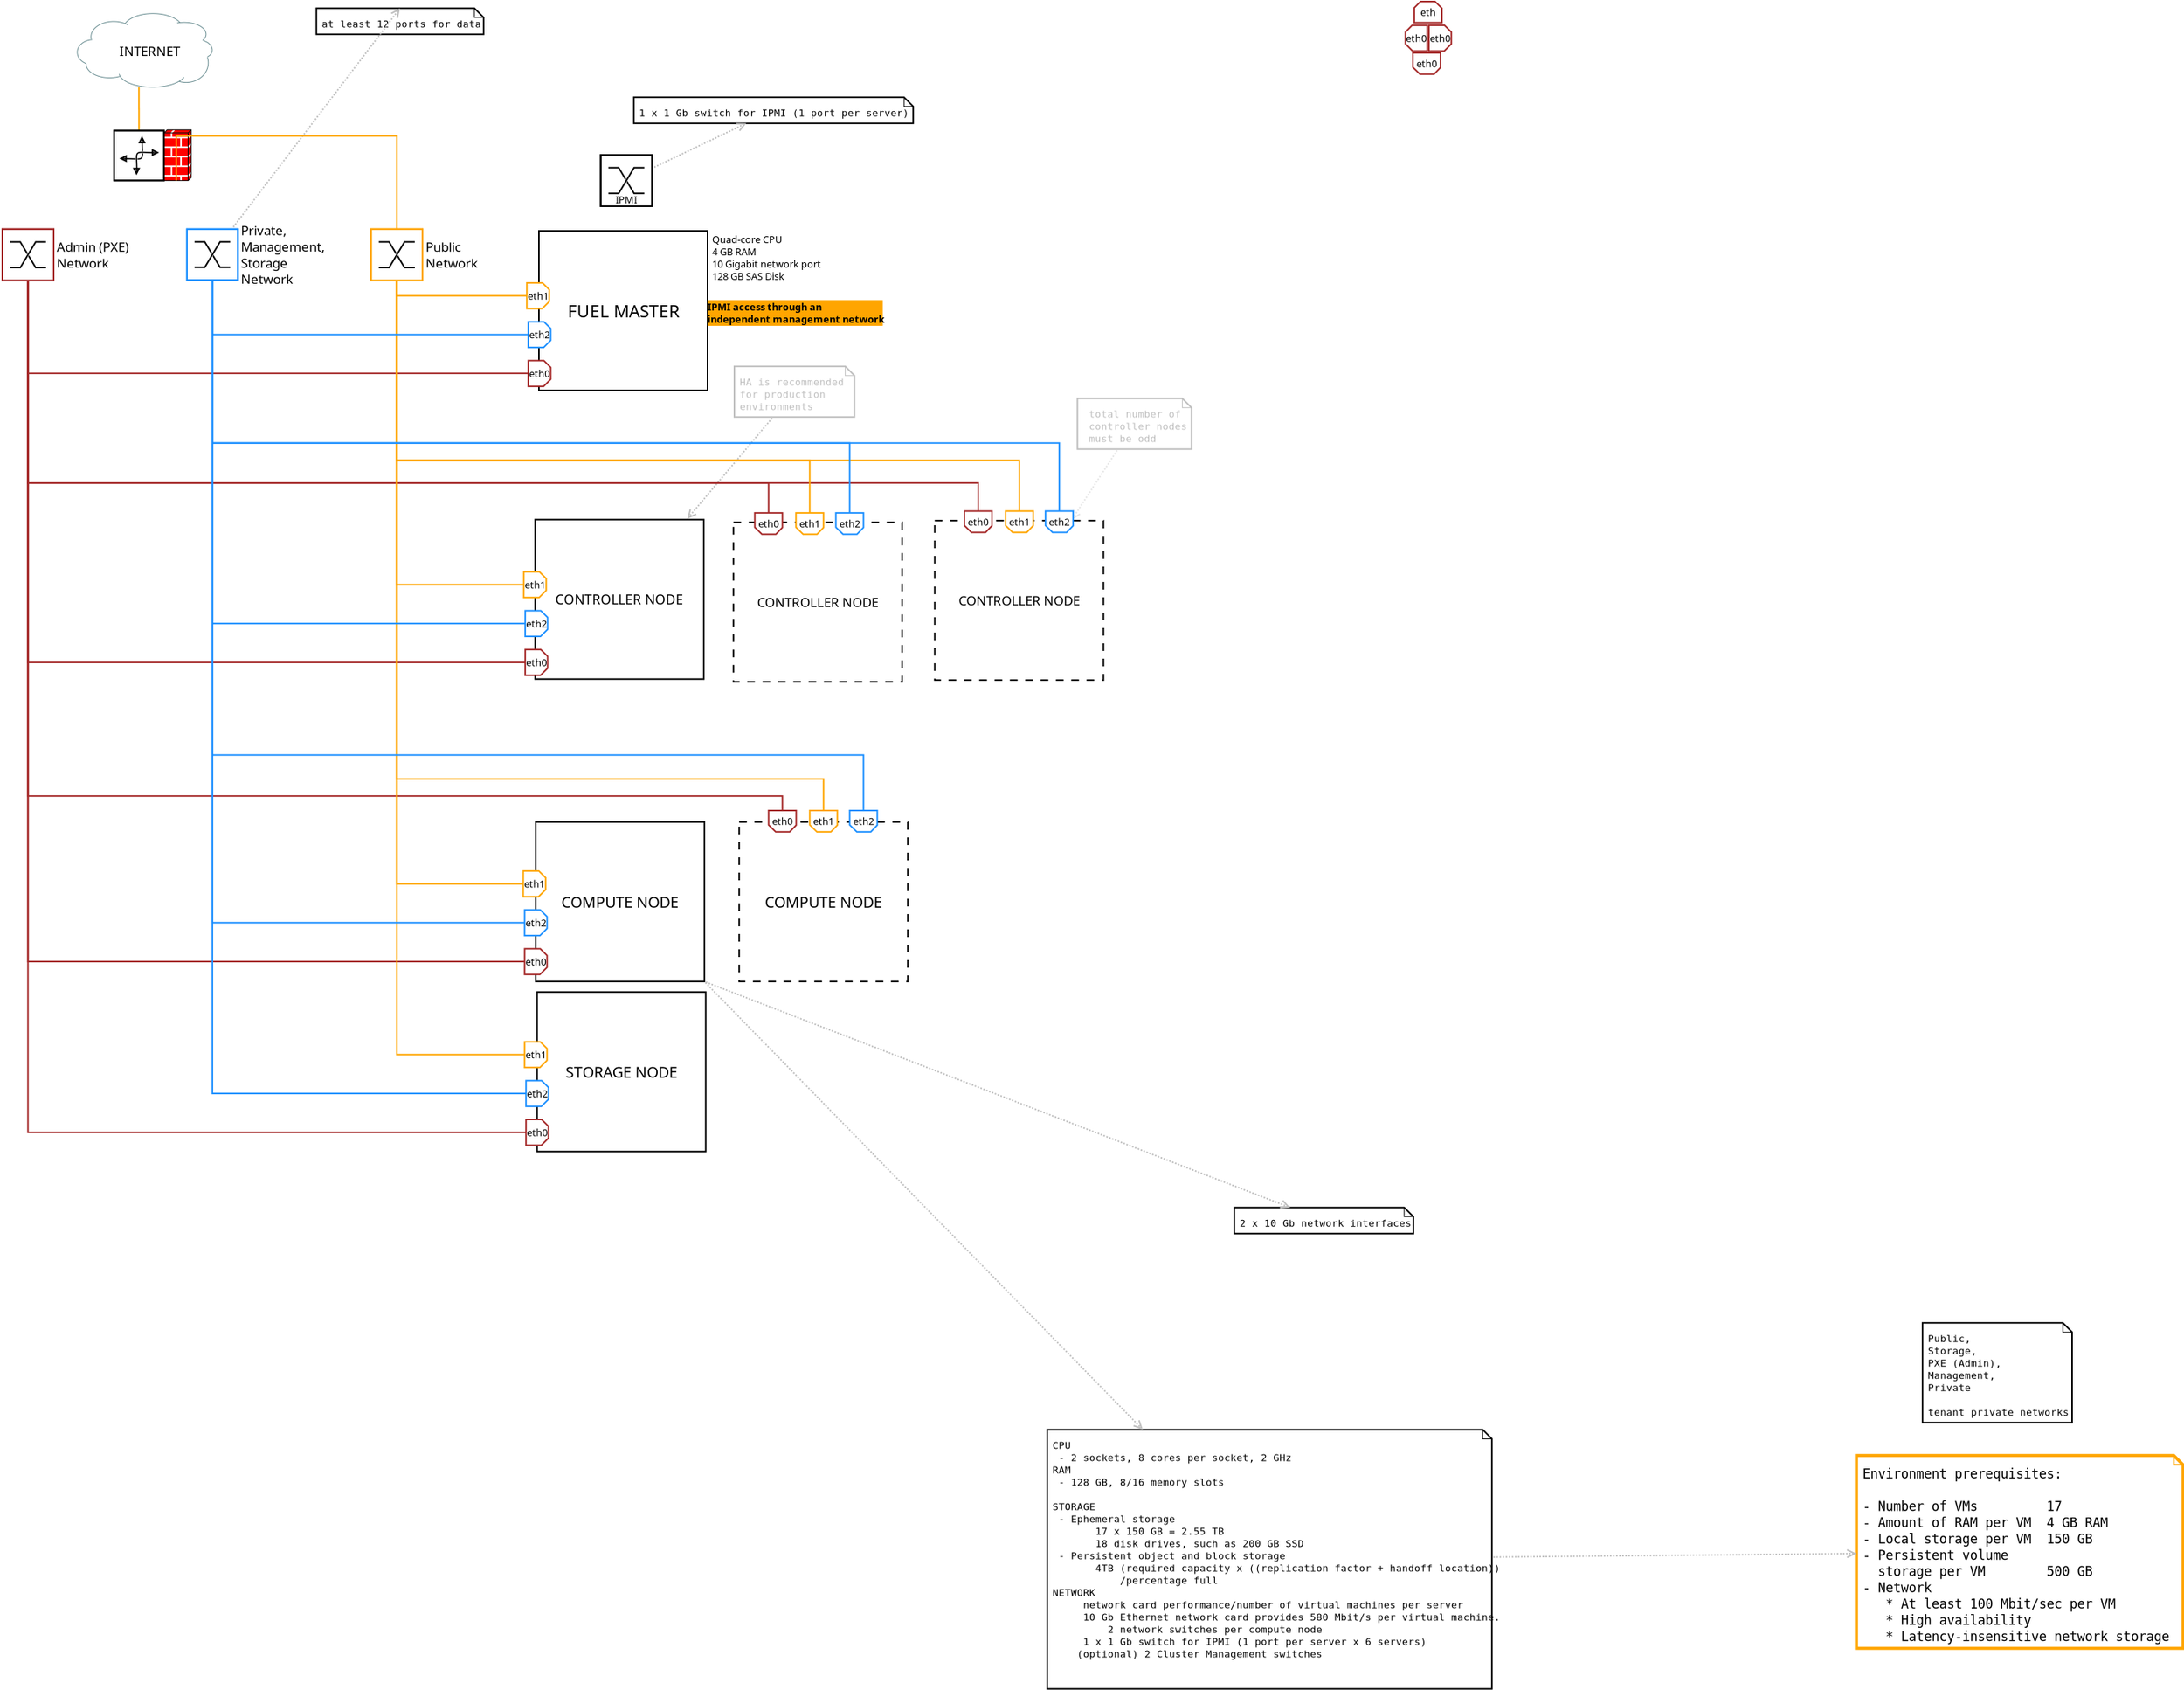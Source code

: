 <?xml version="1.0" encoding="UTF-8"?>
<dia:diagram xmlns:dia="http://www.lysator.liu.se/~alla/dia/">
  <dia:layer name="Background" visible="true" active="true">
    <dia:group>
      <dia:object type="Standard - Box" version="0" id="O0">
        <dia:attribute name="obj_pos">
          <dia:point val="5,5"/>
        </dia:attribute>
        <dia:attribute name="obj_bb">
          <dia:rectangle val="4.95,4.95;16.05,15.45"/>
        </dia:attribute>
        <dia:attribute name="elem_corner">
          <dia:point val="5,5"/>
        </dia:attribute>
        <dia:attribute name="elem_width">
          <dia:real val="11"/>
        </dia:attribute>
        <dia:attribute name="elem_height">
          <dia:real val="10.4"/>
        </dia:attribute>
        <dia:attribute name="border_width">
          <dia:real val="0.1"/>
        </dia:attribute>
        <dia:attribute name="show_background">
          <dia:boolean val="true"/>
        </dia:attribute>
      </dia:object>
      <dia:object type="Standard - Text" version="1" id="O1">
        <dia:attribute name="obj_pos">
          <dia:point val="10.5,10.2"/>
        </dia:attribute>
        <dia:attribute name="obj_bb">
          <dia:rectangle val="6.584,9.541;14.416,10.859"/>
        </dia:attribute>
        <dia:attribute name="text">
          <dia:composite type="text">
            <dia:attribute name="string">
              <dia:string>#FUEL MASTER#</dia:string>
            </dia:attribute>
            <dia:attribute name="font">
              <dia:font family="sans" style="0" name="Helvetica"/>
            </dia:attribute>
            <dia:attribute name="height">
              <dia:real val="1.411"/>
            </dia:attribute>
            <dia:attribute name="pos">
              <dia:point val="10.5,10.591"/>
            </dia:attribute>
            <dia:attribute name="color">
              <dia:color val="#000000"/>
            </dia:attribute>
            <dia:attribute name="alignment">
              <dia:enum val="1"/>
            </dia:attribute>
          </dia:composite>
        </dia:attribute>
        <dia:attribute name="valign">
          <dia:enum val="2"/>
        </dia:attribute>
        <dia:connections>
          <dia:connection handle="0" to="O0" connection="8"/>
        </dia:connections>
      </dia:object>
      <dia:group>
        <dia:group>
          <dia:object type="Standard - Polygon" version="0" id="O2">
            <dia:attribute name="obj_pos">
              <dia:point val="4.309,13.461"/>
            </dia:attribute>
            <dia:attribute name="obj_bb">
              <dia:rectangle val="4.255,13.411;5.82,15.186"/>
            </dia:attribute>
            <dia:attribute name="poly_points">
              <dia:point val="4.309,13.461"/>
              <dia:point val="5.325,13.461"/>
              <dia:point val="5.77,13.902"/>
              <dia:point val="5.77,14.673"/>
              <dia:point val="5.308,15.136"/>
              <dia:point val="4.305,15.136"/>
            </dia:attribute>
            <dia:attribute name="line_color">
              <dia:color val="#a52a2a"/>
            </dia:attribute>
            <dia:attribute name="line_width">
              <dia:real val="0.1"/>
            </dia:attribute>
            <dia:attribute name="show_background">
              <dia:boolean val="true"/>
            </dia:attribute>
          </dia:object>
          <dia:object type="Standard - Text" version="1" id="O3">
            <dia:attribute name="obj_pos">
              <dia:point val="5.038,14.298"/>
            </dia:attribute>
            <dia:attribute name="obj_bb">
              <dia:rectangle val="4.309,13.925;5.766,14.672"/>
            </dia:attribute>
            <dia:attribute name="text">
              <dia:composite type="text">
                <dia:attribute name="string">
                  <dia:string>#eth0#</dia:string>
                </dia:attribute>
                <dia:attribute name="font">
                  <dia:font family="sans" style="0" name="Helvetica"/>
                </dia:attribute>
                <dia:attribute name="height">
                  <dia:real val="0.8"/>
                </dia:attribute>
                <dia:attribute name="pos">
                  <dia:point val="5.038,14.52"/>
                </dia:attribute>
                <dia:attribute name="color">
                  <dia:color val="#000000"/>
                </dia:attribute>
                <dia:attribute name="alignment">
                  <dia:enum val="1"/>
                </dia:attribute>
              </dia:composite>
            </dia:attribute>
            <dia:attribute name="valign">
              <dia:enum val="2"/>
            </dia:attribute>
            <dia:connections>
              <dia:connection handle="0" to="O2" connection="12"/>
            </dia:connections>
          </dia:object>
        </dia:group>
        <dia:group>
          <dia:object type="Standard - Polygon" version="0" id="O4">
            <dia:attribute name="obj_pos">
              <dia:point val="4.309,10.926"/>
            </dia:attribute>
            <dia:attribute name="obj_bb">
              <dia:rectangle val="4.255,10.876;5.82,12.651"/>
            </dia:attribute>
            <dia:attribute name="poly_points">
              <dia:point val="4.309,10.926"/>
              <dia:point val="5.325,10.926"/>
              <dia:point val="5.77,11.367"/>
              <dia:point val="5.77,12.138"/>
              <dia:point val="5.308,12.601"/>
              <dia:point val="4.305,12.601"/>
            </dia:attribute>
            <dia:attribute name="line_color">
              <dia:color val="#1e90ff"/>
            </dia:attribute>
            <dia:attribute name="line_width">
              <dia:real val="0.1"/>
            </dia:attribute>
            <dia:attribute name="show_background">
              <dia:boolean val="true"/>
            </dia:attribute>
          </dia:object>
          <dia:object type="Standard - Text" version="1" id="O5">
            <dia:attribute name="obj_pos">
              <dia:point val="5.038,11.763"/>
            </dia:attribute>
            <dia:attribute name="obj_bb">
              <dia:rectangle val="4.309,11.39;5.766,12.137"/>
            </dia:attribute>
            <dia:attribute name="text">
              <dia:composite type="text">
                <dia:attribute name="string">
                  <dia:string>#eth2#</dia:string>
                </dia:attribute>
                <dia:attribute name="font">
                  <dia:font family="sans" style="0" name="Helvetica"/>
                </dia:attribute>
                <dia:attribute name="height">
                  <dia:real val="0.8"/>
                </dia:attribute>
                <dia:attribute name="pos">
                  <dia:point val="5.038,11.985"/>
                </dia:attribute>
                <dia:attribute name="color">
                  <dia:color val="#000000"/>
                </dia:attribute>
                <dia:attribute name="alignment">
                  <dia:enum val="1"/>
                </dia:attribute>
              </dia:composite>
            </dia:attribute>
            <dia:attribute name="valign">
              <dia:enum val="2"/>
            </dia:attribute>
            <dia:connections>
              <dia:connection handle="0" to="O4" connection="12"/>
            </dia:connections>
          </dia:object>
        </dia:group>
        <dia:group>
          <dia:object type="Standard - Polygon" version="0" id="O6">
            <dia:attribute name="obj_pos">
              <dia:point val="4.215,8.391"/>
            </dia:attribute>
            <dia:attribute name="obj_bb">
              <dia:rectangle val="4.162,8.341;5.727,10.116"/>
            </dia:attribute>
            <dia:attribute name="poly_points">
              <dia:point val="4.215,8.391"/>
              <dia:point val="5.232,8.391"/>
              <dia:point val="5.677,8.832"/>
              <dia:point val="5.677,9.603"/>
              <dia:point val="5.214,10.066"/>
              <dia:point val="4.212,10.066"/>
            </dia:attribute>
            <dia:attribute name="line_color">
              <dia:color val="#ffa500"/>
            </dia:attribute>
            <dia:attribute name="line_width">
              <dia:real val="0.1"/>
            </dia:attribute>
            <dia:attribute name="show_background">
              <dia:boolean val="true"/>
            </dia:attribute>
          </dia:object>
          <dia:object type="Standard - Text" version="1" id="O7">
            <dia:attribute name="obj_pos">
              <dia:point val="4.944,9.229"/>
            </dia:attribute>
            <dia:attribute name="obj_bb">
              <dia:rectangle val="4.215,8.855;5.673,9.602"/>
            </dia:attribute>
            <dia:attribute name="text">
              <dia:composite type="text">
                <dia:attribute name="string">
                  <dia:string>#eth1#</dia:string>
                </dia:attribute>
                <dia:attribute name="font">
                  <dia:font family="sans" style="0" name="Helvetica"/>
                </dia:attribute>
                <dia:attribute name="height">
                  <dia:real val="0.8"/>
                </dia:attribute>
                <dia:attribute name="pos">
                  <dia:point val="4.944,9.45"/>
                </dia:attribute>
                <dia:attribute name="color">
                  <dia:color val="#000000"/>
                </dia:attribute>
                <dia:attribute name="alignment">
                  <dia:enum val="1"/>
                </dia:attribute>
              </dia:composite>
            </dia:attribute>
            <dia:attribute name="valign">
              <dia:enum val="2"/>
            </dia:attribute>
            <dia:connections>
              <dia:connection handle="0" to="O6" connection="12"/>
            </dia:connections>
          </dia:object>
        </dia:group>
      </dia:group>
    </dia:group>
    <dia:object type="Network - Switch Symbol" version="1" id="O8">
      <dia:attribute name="obj_pos">
        <dia:point val="-30,4.881"/>
      </dia:attribute>
      <dia:attribute name="obj_bb">
        <dia:rectangle val="-30.05,4.831;-26.6,8.281"/>
      </dia:attribute>
      <dia:attribute name="meta">
        <dia:composite type="dict"/>
      </dia:attribute>
      <dia:attribute name="elem_corner">
        <dia:point val="-30,4.881"/>
      </dia:attribute>
      <dia:attribute name="elem_width">
        <dia:real val="3.35"/>
      </dia:attribute>
      <dia:attribute name="elem_height">
        <dia:real val="3.35"/>
      </dia:attribute>
      <dia:attribute name="line_width">
        <dia:real val="0.1"/>
      </dia:attribute>
      <dia:attribute name="line_colour">
        <dia:color val="#a52a2a"/>
      </dia:attribute>
      <dia:attribute name="fill_colour">
        <dia:color val="#000000"/>
      </dia:attribute>
      <dia:attribute name="show_background">
        <dia:boolean val="false"/>
      </dia:attribute>
      <dia:attribute name="line_style">
        <dia:enum val="0"/>
        <dia:real val="1"/>
      </dia:attribute>
      <dia:attribute name="flip_horizontal">
        <dia:boolean val="false"/>
      </dia:attribute>
      <dia:attribute name="flip_vertical">
        <dia:boolean val="false"/>
      </dia:attribute>
      <dia:attribute name="subscale">
        <dia:real val="1"/>
      </dia:attribute>
    </dia:object>
    <dia:object type="Standard - Text" version="1" id="O9">
      <dia:attribute name="obj_pos">
        <dia:point val="-26.65,6.556"/>
      </dia:attribute>
      <dia:attribute name="obj_bb">
        <dia:rectangle val="-26.65,5.533;-21.125,7.579"/>
      </dia:attribute>
      <dia:attribute name="text">
        <dia:composite type="text">
          <dia:attribute name="string">
            <dia:string># Admin (PXE)
 Network#</dia:string>
          </dia:attribute>
          <dia:attribute name="font">
            <dia:font family="sans" style="0" name="Helvetica"/>
          </dia:attribute>
          <dia:attribute name="height">
            <dia:real val="1.058"/>
          </dia:attribute>
          <dia:attribute name="pos">
            <dia:point val="-26.65,6.32"/>
          </dia:attribute>
          <dia:attribute name="color">
            <dia:color val="#000000"/>
          </dia:attribute>
          <dia:attribute name="alignment">
            <dia:enum val="0"/>
          </dia:attribute>
        </dia:composite>
      </dia:attribute>
      <dia:attribute name="valign">
        <dia:enum val="2"/>
      </dia:attribute>
      <dia:connections>
        <dia:connection handle="0" to="O8" connection="3"/>
      </dia:connections>
    </dia:object>
    <dia:object type="Standard - Text" version="1" id="O10">
      <dia:attribute name="obj_pos">
        <dia:point val="16,5"/>
      </dia:attribute>
      <dia:attribute name="obj_bb">
        <dia:rectangle val="16,4.405;24.045,9.152"/>
      </dia:attribute>
      <dia:attribute name="text">
        <dia:composite type="text">
          <dia:attribute name="string">
            <dia:string>#
  Quad-core CPU
  4 GB RAM
  10 Gigabit network port
  128 GB SAS Disk
  #</dia:string>
          </dia:attribute>
          <dia:attribute name="font">
            <dia:font family="sans" style="0" name="Helvetica"/>
          </dia:attribute>
          <dia:attribute name="height">
            <dia:real val="0.8"/>
          </dia:attribute>
          <dia:attribute name="pos">
            <dia:point val="16,5"/>
          </dia:attribute>
          <dia:attribute name="color">
            <dia:color val="#000000"/>
          </dia:attribute>
          <dia:attribute name="alignment">
            <dia:enum val="0"/>
          </dia:attribute>
        </dia:composite>
      </dia:attribute>
      <dia:attribute name="valign">
        <dia:enum val="3"/>
      </dia:attribute>
      <dia:connections>
        <dia:connection handle="0" to="O0" connection="2"/>
      </dia:connections>
    </dia:object>
    <dia:object type="Standard - ZigZagLine" version="1" id="O11">
      <dia:attribute name="obj_pos">
        <dia:point val="4.307,14.298"/>
      </dia:attribute>
      <dia:attribute name="obj_bb">
        <dia:rectangle val="-28.375,8.181;4.357,14.348"/>
      </dia:attribute>
      <dia:attribute name="orth_points">
        <dia:point val="4.307,14.298"/>
        <dia:point val="4.307,14.286"/>
        <dia:point val="-28.325,14.286"/>
        <dia:point val="-28.325,8.231"/>
      </dia:attribute>
      <dia:attribute name="orth_orient">
        <dia:enum val="1"/>
        <dia:enum val="0"/>
        <dia:enum val="1"/>
      </dia:attribute>
      <dia:attribute name="autorouting">
        <dia:boolean val="false"/>
      </dia:attribute>
      <dia:attribute name="line_color">
        <dia:color val="#a52a2a"/>
      </dia:attribute>
      <dia:connections>
        <dia:connection handle="0" to="O2" connection="11"/>
        <dia:connection handle="1" to="O8" connection="2"/>
      </dia:connections>
    </dia:object>
    <dia:object type="Standard - Text" version="1" id="O12">
      <dia:attribute name="obj_pos">
        <dia:point val="16,10.2"/>
      </dia:attribute>
      <dia:attribute name="obj_bb">
        <dia:rectangle val="16,9.605;28.723,11.152"/>
      </dia:attribute>
      <dia:attribute name="text">
        <dia:composite type="text">
          <dia:attribute name="string">
            <dia:string>#IPMI access through an 
independent management network#</dia:string>
          </dia:attribute>
          <dia:attribute name="font">
            <dia:font family="sans" style="80" name="Helvetica-Bold"/>
          </dia:attribute>
          <dia:attribute name="height">
            <dia:real val="0.8"/>
          </dia:attribute>
          <dia:attribute name="pos">
            <dia:point val="16,10.2"/>
          </dia:attribute>
          <dia:attribute name="color">
            <dia:color val="#000000"/>
          </dia:attribute>
          <dia:attribute name="alignment">
            <dia:enum val="0"/>
          </dia:attribute>
        </dia:composite>
      </dia:attribute>
      <dia:attribute name="valign">
        <dia:enum val="3"/>
      </dia:attribute>
      <dia:attribute name="fill_color">
        <dia:color val="#ffa500"/>
      </dia:attribute>
      <dia:attribute name="show_background">
        <dia:boolean val="true"/>
      </dia:attribute>
      <dia:connections>
        <dia:connection handle="0" to="O0" connection="4"/>
      </dia:connections>
    </dia:object>
    <dia:object type="Standard - Text" version="1" id="O13">
      <dia:attribute name="obj_pos">
        <dia:point val="8.6,59.562"/>
      </dia:attribute>
      <dia:attribute name="obj_bb">
        <dia:rectangle val="8.6,58.968;8.6,59.715"/>
      </dia:attribute>
      <dia:attribute name="text">
        <dia:composite type="text">
          <dia:attribute name="string">
            <dia:string>##</dia:string>
          </dia:attribute>
          <dia:attribute name="font">
            <dia:font family="sans" style="0" name="Helvetica"/>
          </dia:attribute>
          <dia:attribute name="height">
            <dia:real val="0.8"/>
          </dia:attribute>
          <dia:attribute name="pos">
            <dia:point val="8.6,59.562"/>
          </dia:attribute>
          <dia:attribute name="color">
            <dia:color val="#000000"/>
          </dia:attribute>
          <dia:attribute name="alignment">
            <dia:enum val="0"/>
          </dia:attribute>
        </dia:composite>
      </dia:attribute>
      <dia:attribute name="valign">
        <dia:enum val="3"/>
      </dia:attribute>
    </dia:object>
    <dia:object type="UML - Note" version="0" id="O14">
      <dia:attribute name="obj_pos">
        <dia:point val="40.123,15.929"/>
      </dia:attribute>
      <dia:attribute name="obj_bb">
        <dia:rectangle val="40.073,15.879;47.618,19.279"/>
      </dia:attribute>
      <dia:attribute name="meta">
        <dia:composite type="dict"/>
      </dia:attribute>
      <dia:attribute name="elem_corner">
        <dia:point val="40.123,15.929"/>
      </dia:attribute>
      <dia:attribute name="elem_width">
        <dia:real val="7.445"/>
      </dia:attribute>
      <dia:attribute name="elem_height">
        <dia:real val="3.3"/>
      </dia:attribute>
      <dia:attribute name="line_width">
        <dia:real val="0.1"/>
      </dia:attribute>
      <dia:attribute name="line_colour">
        <dia:color val="#bfbfbf"/>
      </dia:attribute>
      <dia:attribute name="fill_colour">
        <dia:color val="#ffffff"/>
      </dia:attribute>
      <dia:attribute name="text">
        <dia:composite type="text">
          <dia:attribute name="string">
            <dia:string># total number of
 controller nodes
 must be odd#</dia:string>
          </dia:attribute>
          <dia:attribute name="font">
            <dia:font family="monospace" style="0" name="Courier"/>
          </dia:attribute>
          <dia:attribute name="height">
            <dia:real val="0.8"/>
          </dia:attribute>
          <dia:attribute name="pos">
            <dia:point val="40.473,17.174"/>
          </dia:attribute>
          <dia:attribute name="color">
            <dia:color val="#bfbfbf"/>
          </dia:attribute>
          <dia:attribute name="alignment">
            <dia:enum val="0"/>
          </dia:attribute>
        </dia:composite>
      </dia:attribute>
    </dia:object>
    <dia:object type="Standard - Line" version="0" id="O15">
      <dia:attribute name="obj_pos">
        <dia:point val="42.735,19.278"/>
      </dia:attribute>
      <dia:attribute name="obj_bb">
        <dia:rectangle val="39.685,19.293;42.75,23.933"/>
      </dia:attribute>
      <dia:attribute name="conn_endpoints">
        <dia:point val="42.735,19.278"/>
        <dia:point val="39.754,23.84"/>
      </dia:attribute>
      <dia:attribute name="numcp">
        <dia:int val="1"/>
      </dia:attribute>
      <dia:attribute name="line_color">
        <dia:color val="#e5e5e5"/>
      </dia:attribute>
      <dia:attribute name="line_style">
        <dia:enum val="4"/>
      </dia:attribute>
      <dia:attribute name="end_arrow">
        <dia:enum val="1"/>
      </dia:attribute>
      <dia:attribute name="end_arrow_length">
        <dia:real val="0.5"/>
      </dia:attribute>
      <dia:attribute name="end_arrow_width">
        <dia:real val="0.5"/>
      </dia:attribute>
      <dia:attribute name="absolute_start_gap">
        <dia:real val="0.1"/>
      </dia:attribute>
      <dia:connections>
        <dia:connection handle="0" to="O14" connection="8"/>
        <dia:connection handle="1" to="O101" connection="8"/>
      </dia:connections>
    </dia:object>
    <dia:object type="UML - Note" version="0" id="O16">
      <dia:attribute name="obj_pos">
        <dia:point val="17.751,13.833"/>
      </dia:attribute>
      <dia:attribute name="obj_bb">
        <dia:rectangle val="17.701,13.783;25.631,17.183"/>
      </dia:attribute>
      <dia:attribute name="meta">
        <dia:composite type="dict"/>
      </dia:attribute>
      <dia:attribute name="elem_corner">
        <dia:point val="17.751,13.833"/>
      </dia:attribute>
      <dia:attribute name="elem_width">
        <dia:real val="7.83"/>
      </dia:attribute>
      <dia:attribute name="elem_height">
        <dia:real val="3.3"/>
      </dia:attribute>
      <dia:attribute name="line_width">
        <dia:real val="0.1"/>
      </dia:attribute>
      <dia:attribute name="line_colour">
        <dia:color val="#bfbfbf"/>
      </dia:attribute>
      <dia:attribute name="fill_colour">
        <dia:color val="#ffffff"/>
      </dia:attribute>
      <dia:attribute name="text">
        <dia:composite type="text">
          <dia:attribute name="string">
            <dia:string>#HA is recommended 
for production 
environments#</dia:string>
          </dia:attribute>
          <dia:attribute name="font">
            <dia:font family="monospace" style="0" name="Courier"/>
          </dia:attribute>
          <dia:attribute name="height">
            <dia:real val="0.8"/>
          </dia:attribute>
          <dia:attribute name="pos">
            <dia:point val="18.101,15.078"/>
          </dia:attribute>
          <dia:attribute name="color">
            <dia:color val="#bfbfbf"/>
          </dia:attribute>
          <dia:attribute name="alignment">
            <dia:enum val="0"/>
          </dia:attribute>
        </dia:composite>
      </dia:attribute>
    </dia:object>
    <dia:object type="Standard - Line" version="0" id="O17">
      <dia:attribute name="obj_pos">
        <dia:point val="20.233,17.183"/>
      </dia:attribute>
      <dia:attribute name="obj_bb">
        <dia:rectangle val="14.607,17.189;20.239,23.86"/>
      </dia:attribute>
      <dia:attribute name="conn_endpoints">
        <dia:point val="20.233,17.183"/>
        <dia:point val="14.679,23.774"/>
      </dia:attribute>
      <dia:attribute name="numcp">
        <dia:int val="1"/>
      </dia:attribute>
      <dia:attribute name="line_color">
        <dia:color val="#bfbfbf"/>
      </dia:attribute>
      <dia:attribute name="line_style">
        <dia:enum val="4"/>
      </dia:attribute>
      <dia:attribute name="end_arrow">
        <dia:enum val="1"/>
      </dia:attribute>
      <dia:attribute name="end_arrow_length">
        <dia:real val="0.5"/>
      </dia:attribute>
      <dia:attribute name="end_arrow_width">
        <dia:real val="0.5"/>
      </dia:attribute>
      <dia:attribute name="absolute_start_gap">
        <dia:real val="0.1"/>
      </dia:attribute>
      <dia:connections>
        <dia:connection handle="0" to="O16" connection="8"/>
        <dia:connection handle="1" to="O49" connection="8"/>
      </dia:connections>
    </dia:object>
    <dia:object type="UML - Note" version="0" id="O18">
      <dia:attribute name="obj_pos">
        <dia:point val="90.935,84.855"/>
      </dia:attribute>
      <dia:attribute name="obj_bb">
        <dia:rectangle val="90.885,84.805;112.285,97.478"/>
      </dia:attribute>
      <dia:attribute name="meta">
        <dia:composite type="dict"/>
      </dia:attribute>
      <dia:attribute name="elem_corner">
        <dia:point val="90.935,84.855"/>
      </dia:attribute>
      <dia:attribute name="elem_width">
        <dia:real val="21.3"/>
      </dia:attribute>
      <dia:attribute name="elem_height">
        <dia:real val="12.573"/>
      </dia:attribute>
      <dia:attribute name="line_width">
        <dia:real val="0.2"/>
      </dia:attribute>
      <dia:attribute name="line_colour">
        <dia:color val="#ffa500"/>
      </dia:attribute>
      <dia:attribute name="fill_colour">
        <dia:color val="#ffffff"/>
      </dia:attribute>
      <dia:attribute name="text">
        <dia:composite type="text">
          <dia:attribute name="string">
            <dia:string>#Environment prerequisites:

- Number of VMs 	17
- Amount of RAM per VM 	4 GB RAM 
- Local storage per VM 	150 GB
- Persistent volume 
  storage per VM 	500 GB
- Network
   * At least 100 Mbit/sec per VM
   * High availability
   * Latency-insensitive network storage#</dia:string>
          </dia:attribute>
          <dia:attribute name="font">
            <dia:font family="monospace" style="0" name="Courier"/>
          </dia:attribute>
          <dia:attribute name="height">
            <dia:real val="1.061"/>
          </dia:attribute>
          <dia:attribute name="pos">
            <dia:point val="91.335,86.345"/>
          </dia:attribute>
          <dia:attribute name="color">
            <dia:color val="#000000"/>
          </dia:attribute>
          <dia:attribute name="alignment">
            <dia:enum val="0"/>
          </dia:attribute>
        </dia:composite>
      </dia:attribute>
    </dia:object>
    <dia:object type="UML - Note" version="0" id="O19">
      <dia:attribute name="obj_pos">
        <dia:point val="38.156,83.17"/>
      </dia:attribute>
      <dia:attribute name="obj_bb">
        <dia:rectangle val="38.105,83.12;67.21,100.12"/>
      </dia:attribute>
      <dia:attribute name="meta">
        <dia:composite type="dict"/>
      </dia:attribute>
      <dia:attribute name="elem_corner">
        <dia:point val="38.156,83.17"/>
      </dia:attribute>
      <dia:attribute name="elem_width">
        <dia:real val="29.005"/>
      </dia:attribute>
      <dia:attribute name="elem_height">
        <dia:real val="16.9"/>
      </dia:attribute>
      <dia:attribute name="line_width">
        <dia:real val="0.1"/>
      </dia:attribute>
      <dia:attribute name="line_colour">
        <dia:color val="#000000"/>
      </dia:attribute>
      <dia:attribute name="fill_colour">
        <dia:color val="#ffffff"/>
      </dia:attribute>
      <dia:attribute name="text">
        <dia:composite type="text">
          <dia:attribute name="string">
            <dia:string>#CPU
 - 2 sockets, 8 cores per socket, 2 GHz
RAM
 - 128 GB, 8/16 memory slots 

STORAGE
 - Ephemeral storage
       17 x 150 GB = 2.55 TB
       18 disk drives, such as 200 GB SSD 
 - Persistent object and block storage
       4TB (required capacity x ((replication factor + handoff location))
           /percentage full
NETWORK
     network card performance/number of virtual machines per server 
     10 Gb Ethernet network card provides 580 Mbit/s per virtual machine.
         2 network switches per compute node 
     1 x 1 Gb switch for IPMI (1 port per server x 6 servers)
    (optional) 2 Cluster Management switches

#</dia:string>
          </dia:attribute>
          <dia:attribute name="font">
            <dia:font family="monospace" style="0" name="Courier"/>
          </dia:attribute>
          <dia:attribute name="height">
            <dia:real val="0.8"/>
          </dia:attribute>
          <dia:attribute name="pos">
            <dia:point val="38.505,84.415"/>
          </dia:attribute>
          <dia:attribute name="color">
            <dia:color val="#000000"/>
          </dia:attribute>
          <dia:attribute name="alignment">
            <dia:enum val="0"/>
          </dia:attribute>
        </dia:composite>
      </dia:attribute>
    </dia:object>
    <dia:object type="Standard - Line" version="0" id="O20">
      <dia:attribute name="obj_pos">
        <dia:point val="15.791,53.947"/>
      </dia:attribute>
      <dia:attribute name="obj_bb">
        <dia:rectangle val="15.791,53.948;44.419,83.2"/>
      </dia:attribute>
      <dia:attribute name="conn_endpoints">
        <dia:point val="15.791,53.947"/>
        <dia:point val="44.34,83.121"/>
      </dia:attribute>
      <dia:attribute name="numcp">
        <dia:int val="1"/>
      </dia:attribute>
      <dia:attribute name="line_color">
        <dia:color val="#bfbfbf"/>
      </dia:attribute>
      <dia:attribute name="line_style">
        <dia:enum val="4"/>
      </dia:attribute>
      <dia:attribute name="end_arrow">
        <dia:enum val="1"/>
      </dia:attribute>
      <dia:attribute name="end_arrow_length">
        <dia:real val="0.5"/>
      </dia:attribute>
      <dia:attribute name="end_arrow_width">
        <dia:real val="0.5"/>
      </dia:attribute>
      <dia:attribute name="absolute_start_gap">
        <dia:real val="0.1"/>
      </dia:attribute>
      <dia:connections>
        <dia:connection handle="0" to="O57" connection="7"/>
        <dia:connection handle="1" to="O19" connection="8"/>
      </dia:connections>
    </dia:object>
    <dia:object type="UML - Note" version="0" id="O21">
      <dia:attribute name="obj_pos">
        <dia:point val="95.246,76.208"/>
      </dia:attribute>
      <dia:attribute name="obj_bb">
        <dia:rectangle val="95.196,76.158;105.051,82.758"/>
      </dia:attribute>
      <dia:attribute name="meta">
        <dia:composite type="dict"/>
      </dia:attribute>
      <dia:attribute name="elem_corner">
        <dia:point val="95.246,76.208"/>
      </dia:attribute>
      <dia:attribute name="elem_width">
        <dia:real val="9.755"/>
      </dia:attribute>
      <dia:attribute name="elem_height">
        <dia:real val="6.5"/>
      </dia:attribute>
      <dia:attribute name="line_width">
        <dia:real val="0.1"/>
      </dia:attribute>
      <dia:attribute name="line_colour">
        <dia:color val="#000000"/>
      </dia:attribute>
      <dia:attribute name="fill_colour">
        <dia:color val="#ffffff"/>
      </dia:attribute>
      <dia:attribute name="text">
        <dia:composite type="text">
          <dia:attribute name="string">
            <dia:string>#Public, 
Storage, 
PXE (Admin), 
Management, 
Private

tenant private networks#</dia:string>
          </dia:attribute>
          <dia:attribute name="font">
            <dia:font family="monospace" style="0" name="Courier"/>
          </dia:attribute>
          <dia:attribute name="height">
            <dia:real val="0.8"/>
          </dia:attribute>
          <dia:attribute name="pos">
            <dia:point val="95.596,77.453"/>
          </dia:attribute>
          <dia:attribute name="color">
            <dia:color val="#000000"/>
          </dia:attribute>
          <dia:attribute name="alignment">
            <dia:enum val="0"/>
          </dia:attribute>
        </dia:composite>
      </dia:attribute>
    </dia:object>
    <dia:object type="Standard - Line" version="0" id="O22">
      <dia:attribute name="obj_pos">
        <dia:point val="67.21,91.478"/>
      </dia:attribute>
      <dia:attribute name="obj_bb">
        <dia:rectangle val="67.26,90.921;90.997,91.582"/>
      </dia:attribute>
      <dia:attribute name="conn_endpoints">
        <dia:point val="67.21,91.478"/>
        <dia:point val="90.885,91.246"/>
      </dia:attribute>
      <dia:attribute name="numcp">
        <dia:int val="1"/>
      </dia:attribute>
      <dia:attribute name="line_color">
        <dia:color val="#bfbfbf"/>
      </dia:attribute>
      <dia:attribute name="line_style">
        <dia:enum val="4"/>
      </dia:attribute>
      <dia:attribute name="end_arrow">
        <dia:enum val="1"/>
      </dia:attribute>
      <dia:attribute name="end_arrow_length">
        <dia:real val="0.5"/>
      </dia:attribute>
      <dia:attribute name="end_arrow_width">
        <dia:real val="0.5"/>
      </dia:attribute>
      <dia:attribute name="absolute_start_gap">
        <dia:real val="0.1"/>
      </dia:attribute>
      <dia:connections>
        <dia:connection handle="0" to="O19" connection="8"/>
        <dia:connection handle="1" to="O18" connection="8"/>
      </dia:connections>
    </dia:object>
    <dia:object type="Network - Switch Symbol" version="1" id="O23">
      <dia:attribute name="obj_pos">
        <dia:point val="-17.959,4.881"/>
      </dia:attribute>
      <dia:attribute name="obj_bb">
        <dia:rectangle val="-18.009,4.831;-14.583,8.257"/>
      </dia:attribute>
      <dia:attribute name="meta">
        <dia:composite type="dict"/>
      </dia:attribute>
      <dia:attribute name="elem_corner">
        <dia:point val="-17.959,4.881"/>
      </dia:attribute>
      <dia:attribute name="elem_width">
        <dia:real val="3.326"/>
      </dia:attribute>
      <dia:attribute name="elem_height">
        <dia:real val="3.326"/>
      </dia:attribute>
      <dia:attribute name="line_width">
        <dia:real val="0.1"/>
      </dia:attribute>
      <dia:attribute name="line_colour">
        <dia:color val="#1e90ff"/>
      </dia:attribute>
      <dia:attribute name="fill_colour">
        <dia:color val="#000000"/>
      </dia:attribute>
      <dia:attribute name="show_background">
        <dia:boolean val="false"/>
      </dia:attribute>
      <dia:attribute name="line_style">
        <dia:enum val="0"/>
        <dia:real val="1"/>
      </dia:attribute>
      <dia:attribute name="flip_horizontal">
        <dia:boolean val="false"/>
      </dia:attribute>
      <dia:attribute name="flip_vertical">
        <dia:boolean val="false"/>
      </dia:attribute>
      <dia:attribute name="subscale">
        <dia:real val="1"/>
      </dia:attribute>
    </dia:object>
    <dia:object type="UML - Note" version="0" id="O24">
      <dia:attribute name="obj_pos">
        <dia:point val="-9.517,-9.518"/>
      </dia:attribute>
      <dia:attribute name="obj_bb">
        <dia:rectangle val="-9.567,-9.568;1.443,-7.768"/>
      </dia:attribute>
      <dia:attribute name="meta">
        <dia:composite type="dict"/>
      </dia:attribute>
      <dia:attribute name="elem_corner">
        <dia:point val="-9.517,-9.518"/>
      </dia:attribute>
      <dia:attribute name="elem_width">
        <dia:real val="10.91"/>
      </dia:attribute>
      <dia:attribute name="elem_height">
        <dia:real val="1.7"/>
      </dia:attribute>
      <dia:attribute name="line_width">
        <dia:real val="0.1"/>
      </dia:attribute>
      <dia:attribute name="line_colour">
        <dia:color val="#000000"/>
      </dia:attribute>
      <dia:attribute name="fill_colour">
        <dia:color val="#ffffff"/>
      </dia:attribute>
      <dia:attribute name="text">
        <dia:composite type="text">
          <dia:attribute name="string">
            <dia:string>#at least 12 ports for data#</dia:string>
          </dia:attribute>
          <dia:attribute name="font">
            <dia:font family="monospace" style="0" name="Courier"/>
          </dia:attribute>
          <dia:attribute name="height">
            <dia:real val="0.8"/>
          </dia:attribute>
          <dia:attribute name="pos">
            <dia:point val="-9.167,-8.273"/>
          </dia:attribute>
          <dia:attribute name="color">
            <dia:color val="#000000"/>
          </dia:attribute>
          <dia:attribute name="alignment">
            <dia:enum val="0"/>
          </dia:attribute>
        </dia:composite>
      </dia:attribute>
    </dia:object>
    <dia:object type="UML - Note" version="0" id="O25">
      <dia:attribute name="obj_pos">
        <dia:point val="50.36,68.68"/>
      </dia:attribute>
      <dia:attribute name="obj_bb">
        <dia:rectangle val="50.31,68.63;62.09,70.43"/>
      </dia:attribute>
      <dia:attribute name="meta">
        <dia:composite type="dict"/>
      </dia:attribute>
      <dia:attribute name="elem_corner">
        <dia:point val="50.36,68.68"/>
      </dia:attribute>
      <dia:attribute name="elem_width">
        <dia:real val="11.68"/>
      </dia:attribute>
      <dia:attribute name="elem_height">
        <dia:real val="1.7"/>
      </dia:attribute>
      <dia:attribute name="line_width">
        <dia:real val="0.1"/>
      </dia:attribute>
      <dia:attribute name="line_colour">
        <dia:color val="#000000"/>
      </dia:attribute>
      <dia:attribute name="fill_colour">
        <dia:color val="#ffffff"/>
      </dia:attribute>
      <dia:attribute name="text">
        <dia:composite type="text">
          <dia:attribute name="string">
            <dia:string>#2 x 10 Gb network interfaces#</dia:string>
          </dia:attribute>
          <dia:attribute name="font">
            <dia:font family="monospace" style="0" name="Courier"/>
          </dia:attribute>
          <dia:attribute name="height">
            <dia:real val="0.8"/>
          </dia:attribute>
          <dia:attribute name="pos">
            <dia:point val="50.71,69.925"/>
          </dia:attribute>
          <dia:attribute name="color">
            <dia:color val="#000000"/>
          </dia:attribute>
          <dia:attribute name="alignment">
            <dia:enum val="0"/>
          </dia:attribute>
        </dia:composite>
      </dia:attribute>
    </dia:object>
    <dia:object type="Standard - Line" version="0" id="O26">
      <dia:attribute name="obj_pos">
        <dia:point val="15.791,53.947"/>
      </dia:attribute>
      <dia:attribute name="obj_bb">
        <dia:rectangle val="15.82,53.918;53.97,68.748"/>
      </dia:attribute>
      <dia:attribute name="conn_endpoints">
        <dia:point val="15.791,53.947"/>
        <dia:point val="53.865,68.63"/>
      </dia:attribute>
      <dia:attribute name="numcp">
        <dia:int val="1"/>
      </dia:attribute>
      <dia:attribute name="line_color">
        <dia:color val="#bfbfbf"/>
      </dia:attribute>
      <dia:attribute name="line_style">
        <dia:enum val="4"/>
      </dia:attribute>
      <dia:attribute name="end_arrow">
        <dia:enum val="1"/>
      </dia:attribute>
      <dia:attribute name="end_arrow_length">
        <dia:real val="0.5"/>
      </dia:attribute>
      <dia:attribute name="end_arrow_width">
        <dia:real val="0.5"/>
      </dia:attribute>
      <dia:attribute name="absolute_start_gap">
        <dia:real val="0.1"/>
      </dia:attribute>
      <dia:connections>
        <dia:connection handle="0" to="O57" connection="7"/>
        <dia:connection handle="1" to="O25" connection="8"/>
      </dia:connections>
    </dia:object>
    <dia:object type="Standard - Line" version="0" id="O27">
      <dia:attribute name="obj_pos">
        <dia:point val="-14.992,4.832"/>
      </dia:attribute>
      <dia:attribute name="obj_bb">
        <dia:rectangle val="-15.002,-9.607;-3.992,4.823"/>
      </dia:attribute>
      <dia:attribute name="conn_endpoints">
        <dia:point val="-14.992,4.832"/>
        <dia:point val="-4.062,-9.518"/>
      </dia:attribute>
      <dia:attribute name="numcp">
        <dia:int val="1"/>
      </dia:attribute>
      <dia:attribute name="line_color">
        <dia:color val="#bfbfbf"/>
      </dia:attribute>
      <dia:attribute name="line_style">
        <dia:enum val="4"/>
      </dia:attribute>
      <dia:attribute name="end_arrow">
        <dia:enum val="1"/>
      </dia:attribute>
      <dia:attribute name="end_arrow_length">
        <dia:real val="0.5"/>
      </dia:attribute>
      <dia:attribute name="end_arrow_width">
        <dia:real val="0.5"/>
      </dia:attribute>
      <dia:attribute name="absolute_start_gap">
        <dia:real val="0.1"/>
      </dia:attribute>
      <dia:connections>
        <dia:connection handle="0" to="O23" connection="4"/>
        <dia:connection handle="1" to="O24" connection="1"/>
      </dia:connections>
    </dia:object>
    <dia:object type="UML - Note" version="0" id="O28">
      <dia:attribute name="obj_pos">
        <dia:point val="11.189,-3.716"/>
      </dia:attribute>
      <dia:attribute name="obj_bb">
        <dia:rectangle val="11.139,-3.766;29.464,-1.966"/>
      </dia:attribute>
      <dia:attribute name="meta">
        <dia:composite type="dict"/>
      </dia:attribute>
      <dia:attribute name="elem_corner">
        <dia:point val="11.189,-3.716"/>
      </dia:attribute>
      <dia:attribute name="elem_width">
        <dia:real val="18.225"/>
      </dia:attribute>
      <dia:attribute name="elem_height">
        <dia:real val="1.7"/>
      </dia:attribute>
      <dia:attribute name="line_width">
        <dia:real val="0.1"/>
      </dia:attribute>
      <dia:attribute name="line_colour">
        <dia:color val="#000000"/>
      </dia:attribute>
      <dia:attribute name="fill_colour">
        <dia:color val="#ffffff"/>
      </dia:attribute>
      <dia:attribute name="text">
        <dia:composite type="text">
          <dia:attribute name="string">
            <dia:string>#1 x 1 Gb switch for IPMI (1 port per server) #</dia:string>
          </dia:attribute>
          <dia:attribute name="font">
            <dia:font family="monospace" style="0" name="Courier"/>
          </dia:attribute>
          <dia:attribute name="height">
            <dia:real val="0.8"/>
          </dia:attribute>
          <dia:attribute name="pos">
            <dia:point val="11.539,-2.471"/>
          </dia:attribute>
          <dia:attribute name="color">
            <dia:color val="#000000"/>
          </dia:attribute>
          <dia:attribute name="alignment">
            <dia:enum val="0"/>
          </dia:attribute>
        </dia:composite>
      </dia:attribute>
    </dia:object>
    <dia:object type="Network - Switch Symbol" version="1" id="O29">
      <dia:attribute name="obj_pos">
        <dia:point val="9.03,0.041"/>
      </dia:attribute>
      <dia:attribute name="obj_bb">
        <dia:rectangle val="8.98,-0.009;12.43,3.441"/>
      </dia:attribute>
      <dia:attribute name="meta">
        <dia:composite type="dict"/>
      </dia:attribute>
      <dia:attribute name="elem_corner">
        <dia:point val="9.03,0.041"/>
      </dia:attribute>
      <dia:attribute name="elem_width">
        <dia:real val="3.35"/>
      </dia:attribute>
      <dia:attribute name="elem_height">
        <dia:real val="3.35"/>
      </dia:attribute>
      <dia:attribute name="line_width">
        <dia:real val="0.1"/>
      </dia:attribute>
      <dia:attribute name="line_colour">
        <dia:color val="#000000"/>
      </dia:attribute>
      <dia:attribute name="fill_colour">
        <dia:color val="#000000"/>
      </dia:attribute>
      <dia:attribute name="show_background">
        <dia:boolean val="false"/>
      </dia:attribute>
      <dia:attribute name="line_style">
        <dia:enum val="0"/>
        <dia:real val="1"/>
      </dia:attribute>
      <dia:attribute name="flip_horizontal">
        <dia:boolean val="false"/>
      </dia:attribute>
      <dia:attribute name="flip_vertical">
        <dia:boolean val="false"/>
      </dia:attribute>
      <dia:attribute name="subscale">
        <dia:real val="1"/>
      </dia:attribute>
    </dia:object>
    <dia:object type="Standard - Line" version="0" id="O30">
      <dia:attribute name="obj_pos">
        <dia:point val="12.43,0.892"/>
      </dia:attribute>
      <dia:attribute name="obj_bb">
        <dia:rectangle val="12.453,-2.043;18.518,0.916"/>
      </dia:attribute>
      <dia:attribute name="conn_endpoints">
        <dia:point val="12.43,0.892"/>
        <dia:point val="18.417,-1.966"/>
      </dia:attribute>
      <dia:attribute name="numcp">
        <dia:int val="1"/>
      </dia:attribute>
      <dia:attribute name="line_color">
        <dia:color val="#bfbfbf"/>
      </dia:attribute>
      <dia:attribute name="line_style">
        <dia:enum val="4"/>
      </dia:attribute>
      <dia:attribute name="end_arrow">
        <dia:enum val="1"/>
      </dia:attribute>
      <dia:attribute name="end_arrow_length">
        <dia:real val="0.5"/>
      </dia:attribute>
      <dia:attribute name="end_arrow_width">
        <dia:real val="0.5"/>
      </dia:attribute>
      <dia:attribute name="absolute_start_gap">
        <dia:real val="0.1"/>
      </dia:attribute>
      <dia:connections>
        <dia:connection handle="0" to="O29" connection="4"/>
        <dia:connection handle="1" to="O28" connection="8"/>
      </dia:connections>
    </dia:object>
    <dia:object type="Standard - Text" version="1" id="O31">
      <dia:attribute name="obj_pos">
        <dia:point val="10.705,3.391"/>
      </dia:attribute>
      <dia:attribute name="obj_bb">
        <dia:rectangle val="10.046,2.643;11.363,3.391"/>
      </dia:attribute>
      <dia:attribute name="text">
        <dia:composite type="text">
          <dia:attribute name="string">
            <dia:string>#IPMI#</dia:string>
          </dia:attribute>
          <dia:attribute name="font">
            <dia:font family="sans" style="0" name="Helvetica"/>
          </dia:attribute>
          <dia:attribute name="height">
            <dia:real val="0.8"/>
          </dia:attribute>
          <dia:attribute name="pos">
            <dia:point val="10.705,3.238"/>
          </dia:attribute>
          <dia:attribute name="color">
            <dia:color val="#000000"/>
          </dia:attribute>
          <dia:attribute name="alignment">
            <dia:enum val="1"/>
          </dia:attribute>
        </dia:composite>
      </dia:attribute>
      <dia:attribute name="valign">
        <dia:enum val="1"/>
      </dia:attribute>
      <dia:connections>
        <dia:connection handle="0" to="O29" connection="2"/>
      </dia:connections>
    </dia:object>
    <dia:group>
      <dia:object type="Standard - Polygon" version="0" id="O32">
        <dia:attribute name="obj_pos">
          <dia:point val="62.007,-6.608"/>
        </dia:attribute>
        <dia:attribute name="obj_bb">
          <dia:rectangle val="61.957,-6.658;63.856,-5.168"/>
        </dia:attribute>
        <dia:attribute name="poly_points">
          <dia:point val="62.007,-6.608"/>
          <dia:point val="63.806,-6.608"/>
          <dia:point val="63.806,-5.654"/>
          <dia:point val="63.384,-5.218"/>
          <dia:point val="62.47,-5.218"/>
          <dia:point val="62.007,-5.667"/>
        </dia:attribute>
        <dia:attribute name="line_color">
          <dia:color val="#a52a2a"/>
        </dia:attribute>
        <dia:attribute name="line_width">
          <dia:real val="0.1"/>
        </dia:attribute>
        <dia:attribute name="show_background">
          <dia:boolean val="true"/>
        </dia:attribute>
      </dia:object>
      <dia:object type="Standard - Text" version="1" id="O33">
        <dia:attribute name="obj_pos">
          <dia:point val="62.906,-5.913"/>
        </dia:attribute>
        <dia:attribute name="obj_bb">
          <dia:rectangle val="62.178,-6.286;63.635,-5.539"/>
        </dia:attribute>
        <dia:attribute name="text">
          <dia:composite type="text">
            <dia:attribute name="string">
              <dia:string>#eth0#</dia:string>
            </dia:attribute>
            <dia:attribute name="font">
              <dia:font family="sans" style="0" name="Helvetica"/>
            </dia:attribute>
            <dia:attribute name="height">
              <dia:real val="0.8"/>
            </dia:attribute>
            <dia:attribute name="pos">
              <dia:point val="62.906,-5.691"/>
            </dia:attribute>
            <dia:attribute name="color">
              <dia:color val="#000000"/>
            </dia:attribute>
            <dia:attribute name="alignment">
              <dia:enum val="1"/>
            </dia:attribute>
          </dia:composite>
        </dia:attribute>
        <dia:attribute name="valign">
          <dia:enum val="2"/>
        </dia:attribute>
        <dia:connections>
          <dia:connection handle="0" to="O32" connection="12"/>
        </dia:connections>
      </dia:object>
    </dia:group>
    <dia:group>
      <dia:object type="Standard - Polygon" version="0" id="O34">
        <dia:attribute name="obj_pos">
          <dia:point val="62.097,-8.579"/>
        </dia:attribute>
        <dia:attribute name="obj_bb">
          <dia:rectangle val="62.047,-10.006;63.946,-8.53"/>
        </dia:attribute>
        <dia:attribute name="poly_points">
          <dia:point val="62.097,-8.579"/>
          <dia:point val="63.896,-8.579"/>
          <dia:point val="63.896,-9.52"/>
          <dia:point val="63.447,-9.956"/>
          <dia:point val="62.506,-9.956"/>
          <dia:point val="62.097,-9.547"/>
        </dia:attribute>
        <dia:attribute name="line_color">
          <dia:color val="#a52a2a"/>
        </dia:attribute>
        <dia:attribute name="line_width">
          <dia:real val="0.1"/>
        </dia:attribute>
        <dia:attribute name="show_background">
          <dia:boolean val="true"/>
        </dia:attribute>
      </dia:object>
      <dia:object type="Standard - Text" version="1" id="O35">
        <dia:attribute name="obj_pos">
          <dia:point val="62.997,-9.268"/>
        </dia:attribute>
        <dia:attribute name="obj_bb">
          <dia:rectangle val="62.472,-9.642;63.522,-8.894"/>
        </dia:attribute>
        <dia:attribute name="text">
          <dia:composite type="text">
            <dia:attribute name="string">
              <dia:string>#eth#</dia:string>
            </dia:attribute>
            <dia:attribute name="font">
              <dia:font family="sans" style="0" name="Helvetica"/>
            </dia:attribute>
            <dia:attribute name="height">
              <dia:real val="0.8"/>
            </dia:attribute>
            <dia:attribute name="pos">
              <dia:point val="62.997,-9.047"/>
            </dia:attribute>
            <dia:attribute name="color">
              <dia:color val="#000000"/>
            </dia:attribute>
            <dia:attribute name="alignment">
              <dia:enum val="1"/>
            </dia:attribute>
          </dia:composite>
        </dia:attribute>
        <dia:attribute name="valign">
          <dia:enum val="2"/>
        </dia:attribute>
        <dia:connections>
          <dia:connection handle="0" to="O34" connection="12"/>
        </dia:connections>
      </dia:object>
    </dia:group>
    <dia:group>
      <dia:object type="Standard - Polygon" version="0" id="O36">
        <dia:attribute name="obj_pos">
          <dia:point val="63.052,-8.403"/>
        </dia:attribute>
        <dia:attribute name="obj_bb">
          <dia:rectangle val="62.998,-8.453;64.563,-6.678"/>
        </dia:attribute>
        <dia:attribute name="poly_points">
          <dia:point val="63.052,-8.403"/>
          <dia:point val="64.069,-8.403"/>
          <dia:point val="64.513,-7.962"/>
          <dia:point val="64.513,-7.191"/>
          <dia:point val="64.051,-6.728"/>
          <dia:point val="63.048,-6.728"/>
        </dia:attribute>
        <dia:attribute name="line_color">
          <dia:color val="#a52a2a"/>
        </dia:attribute>
        <dia:attribute name="line_width">
          <dia:real val="0.1"/>
        </dia:attribute>
        <dia:attribute name="show_background">
          <dia:boolean val="true"/>
        </dia:attribute>
      </dia:object>
      <dia:object type="Standard - Text" version="1" id="O37">
        <dia:attribute name="obj_pos">
          <dia:point val="63.781,-7.565"/>
        </dia:attribute>
        <dia:attribute name="obj_bb">
          <dia:rectangle val="63.052,-7.939;64.51,-7.192"/>
        </dia:attribute>
        <dia:attribute name="text">
          <dia:composite type="text">
            <dia:attribute name="string">
              <dia:string>#eth0#</dia:string>
            </dia:attribute>
            <dia:attribute name="font">
              <dia:font family="sans" style="0" name="Helvetica"/>
            </dia:attribute>
            <dia:attribute name="height">
              <dia:real val="0.8"/>
            </dia:attribute>
            <dia:attribute name="pos">
              <dia:point val="63.781,-7.344"/>
            </dia:attribute>
            <dia:attribute name="color">
              <dia:color val="#000000"/>
            </dia:attribute>
            <dia:attribute name="alignment">
              <dia:enum val="1"/>
            </dia:attribute>
          </dia:composite>
        </dia:attribute>
        <dia:attribute name="valign">
          <dia:enum val="2"/>
        </dia:attribute>
        <dia:connections>
          <dia:connection handle="0" to="O36" connection="12"/>
        </dia:connections>
      </dia:object>
    </dia:group>
    <dia:group>
      <dia:object type="Standard - Polygon" version="0" id="O38">
        <dia:attribute name="obj_pos">
          <dia:point val="62.938,-8.4"/>
        </dia:attribute>
        <dia:attribute name="obj_bb">
          <dia:rectangle val="61.47,-8.451;62.988,-6.678"/>
        </dia:attribute>
        <dia:attribute name="poly_points">
          <dia:point val="62.938,-8.4"/>
          <dia:point val="61.953,-8.4"/>
          <dia:point val="61.52,-7.964"/>
          <dia:point val="61.52,-7.193"/>
          <dia:point val="61.987,-6.728"/>
          <dia:point val="62.938,-6.73"/>
        </dia:attribute>
        <dia:attribute name="line_color">
          <dia:color val="#a52a2a"/>
        </dia:attribute>
        <dia:attribute name="line_width">
          <dia:real val="0.1"/>
        </dia:attribute>
        <dia:attribute name="show_background">
          <dia:boolean val="true"/>
        </dia:attribute>
      </dia:object>
      <dia:object type="Standard - Text" version="1" id="O39">
        <dia:attribute name="obj_pos">
          <dia:point val="62.229,-7.564"/>
        </dia:attribute>
        <dia:attribute name="obj_bb">
          <dia:rectangle val="61.5,-7.938;62.958,-7.19"/>
        </dia:attribute>
        <dia:attribute name="text">
          <dia:composite type="text">
            <dia:attribute name="string">
              <dia:string>#eth0#</dia:string>
            </dia:attribute>
            <dia:attribute name="font">
              <dia:font family="sans" style="0" name="Helvetica"/>
            </dia:attribute>
            <dia:attribute name="height">
              <dia:real val="0.8"/>
            </dia:attribute>
            <dia:attribute name="pos">
              <dia:point val="62.229,-7.343"/>
            </dia:attribute>
            <dia:attribute name="color">
              <dia:color val="#000000"/>
            </dia:attribute>
            <dia:attribute name="alignment">
              <dia:enum val="1"/>
            </dia:attribute>
          </dia:composite>
        </dia:attribute>
        <dia:attribute name="valign">
          <dia:enum val="2"/>
        </dia:attribute>
        <dia:connections>
          <dia:connection handle="0" to="O38" connection="12"/>
        </dia:connections>
      </dia:object>
    </dia:group>
    <dia:object type="Standard - ZigZagLine" version="1" id="O40">
      <dia:attribute name="obj_pos">
        <dia:point val="-21.084,-1.539"/>
      </dia:attribute>
      <dia:attribute name="obj_bb">
        <dia:rectangle val="-21.137,-4.42;-21.034,-1.489"/>
      </dia:attribute>
      <dia:attribute name="orth_points">
        <dia:point val="-21.084,-1.539"/>
        <dia:point val="-21.084,-2.954"/>
        <dia:point val="-21.087,-2.954"/>
        <dia:point val="-21.087,-4.37"/>
      </dia:attribute>
      <dia:attribute name="orth_orient">
        <dia:enum val="1"/>
        <dia:enum val="0"/>
        <dia:enum val="1"/>
      </dia:attribute>
      <dia:attribute name="autorouting">
        <dia:boolean val="true"/>
      </dia:attribute>
      <dia:attribute name="line_color">
        <dia:color val="#ffa500"/>
      </dia:attribute>
      <dia:connections>
        <dia:connection handle="0" to="O41" connection="1"/>
        <dia:connection handle="1" to="O47" connection="3"/>
      </dia:connections>
    </dia:object>
    <dia:group>
      <dia:object type="Network - Router Symbol" version="1" id="O41">
        <dia:attribute name="obj_pos">
          <dia:point val="-22.709,-1.539"/>
        </dia:attribute>
        <dia:attribute name="obj_bb">
          <dia:rectangle val="-22.759,-1.589;-19.409,1.761"/>
        </dia:attribute>
        <dia:attribute name="meta">
          <dia:composite type="dict"/>
        </dia:attribute>
        <dia:attribute name="elem_corner">
          <dia:point val="-22.709,-1.539"/>
        </dia:attribute>
        <dia:attribute name="elem_width">
          <dia:real val="3.25"/>
        </dia:attribute>
        <dia:attribute name="elem_height">
          <dia:real val="3.25"/>
        </dia:attribute>
        <dia:attribute name="line_width">
          <dia:real val="0.1"/>
        </dia:attribute>
        <dia:attribute name="line_colour">
          <dia:color val="#000000"/>
        </dia:attribute>
        <dia:attribute name="fill_colour">
          <dia:color val="#ffffff"/>
        </dia:attribute>
        <dia:attribute name="show_background">
          <dia:boolean val="false"/>
        </dia:attribute>
        <dia:attribute name="line_style">
          <dia:enum val="0"/>
          <dia:real val="1"/>
        </dia:attribute>
        <dia:attribute name="flip_horizontal">
          <dia:boolean val="false"/>
        </dia:attribute>
        <dia:attribute name="flip_vertical">
          <dia:boolean val="false"/>
        </dia:attribute>
        <dia:attribute name="subscale">
          <dia:real val="1"/>
        </dia:attribute>
      </dia:object>
      <dia:object type="Network - Firewall" version="1" id="O42">
        <dia:attribute name="obj_pos">
          <dia:point val="-19.434,-1.592"/>
        </dia:attribute>
        <dia:attribute name="obj_bb">
          <dia:rectangle val="-19.555,-1.712;-17.564,2.722"/>
        </dia:attribute>
        <dia:attribute name="meta">
          <dia:composite type="dict"/>
        </dia:attribute>
        <dia:attribute name="elem_corner">
          <dia:point val="-19.434,-1.592"/>
        </dia:attribute>
        <dia:attribute name="elem_width">
          <dia:real val="1.75"/>
        </dia:attribute>
        <dia:attribute name="elem_height">
          <dia:real val="3.306"/>
        </dia:attribute>
        <dia:attribute name="line_width">
          <dia:real val="0.1"/>
        </dia:attribute>
        <dia:attribute name="line_colour">
          <dia:color val="#000000"/>
        </dia:attribute>
        <dia:attribute name="fill_colour">
          <dia:color val="#ffffff"/>
        </dia:attribute>
        <dia:attribute name="show_background">
          <dia:boolean val="true"/>
        </dia:attribute>
        <dia:attribute name="line_style">
          <dia:enum val="0"/>
          <dia:real val="1"/>
        </dia:attribute>
        <dia:attribute name="padding">
          <dia:real val="0.1"/>
        </dia:attribute>
        <dia:attribute name="text">
          <dia:composite type="text">
            <dia:attribute name="string">
              <dia:string>##</dia:string>
            </dia:attribute>
            <dia:attribute name="font">
              <dia:font family="sans" style="0" name="Helvetica"/>
            </dia:attribute>
            <dia:attribute name="height">
              <dia:real val="0.8"/>
            </dia:attribute>
            <dia:attribute name="pos">
              <dia:point val="-18.656,2.47"/>
            </dia:attribute>
            <dia:attribute name="color">
              <dia:color val="#000000"/>
            </dia:attribute>
            <dia:attribute name="alignment">
              <dia:enum val="1"/>
            </dia:attribute>
          </dia:composite>
        </dia:attribute>
        <dia:attribute name="flip_horizontal">
          <dia:boolean val="false"/>
        </dia:attribute>
        <dia:attribute name="flip_vertical">
          <dia:boolean val="false"/>
        </dia:attribute>
        <dia:attribute name="subscale">
          <dia:real val="1"/>
        </dia:attribute>
      </dia:object>
    </dia:group>
    <dia:object type="Network - Switch Symbol" version="1" id="O43">
      <dia:attribute name="obj_pos">
        <dia:point val="-5.942,4.881"/>
      </dia:attribute>
      <dia:attribute name="obj_bb">
        <dia:rectangle val="-5.992,4.831;-2.542,8.281"/>
      </dia:attribute>
      <dia:attribute name="meta">
        <dia:composite type="dict"/>
      </dia:attribute>
      <dia:attribute name="elem_corner">
        <dia:point val="-5.942,4.881"/>
      </dia:attribute>
      <dia:attribute name="elem_width">
        <dia:real val="3.35"/>
      </dia:attribute>
      <dia:attribute name="elem_height">
        <dia:real val="3.35"/>
      </dia:attribute>
      <dia:attribute name="line_width">
        <dia:real val="0.1"/>
      </dia:attribute>
      <dia:attribute name="line_colour">
        <dia:color val="#ffa500"/>
      </dia:attribute>
      <dia:attribute name="fill_colour">
        <dia:color val="#000000"/>
      </dia:attribute>
      <dia:attribute name="show_background">
        <dia:boolean val="false"/>
      </dia:attribute>
      <dia:attribute name="line_style">
        <dia:enum val="0"/>
        <dia:real val="1"/>
      </dia:attribute>
      <dia:attribute name="flip_horizontal">
        <dia:boolean val="false"/>
      </dia:attribute>
      <dia:attribute name="flip_vertical">
        <dia:boolean val="false"/>
      </dia:attribute>
      <dia:attribute name="subscale">
        <dia:real val="1"/>
      </dia:attribute>
    </dia:object>
    <dia:object type="Standard - ZigZagLine" version="1" id="O44">
      <dia:attribute name="obj_pos">
        <dia:point val="-4.267,4.881"/>
      </dia:attribute>
      <dia:attribute name="obj_bb">
        <dia:rectangle val="-18.706,-1.242;-4.217,4.931"/>
      </dia:attribute>
      <dia:attribute name="orth_points">
        <dia:point val="-4.267,4.881"/>
        <dia:point val="-4.267,-1.192"/>
        <dia:point val="-18.656,-1.192"/>
        <dia:point val="-18.656,1.714"/>
      </dia:attribute>
      <dia:attribute name="orth_orient">
        <dia:enum val="1"/>
        <dia:enum val="0"/>
        <dia:enum val="1"/>
      </dia:attribute>
      <dia:attribute name="autorouting">
        <dia:boolean val="false"/>
      </dia:attribute>
      <dia:attribute name="line_color">
        <dia:color val="#ffa500"/>
      </dia:attribute>
      <dia:connections>
        <dia:connection handle="0" to="O43" connection="1"/>
        <dia:connection handle="1" to="O42" connection="2"/>
      </dia:connections>
    </dia:object>
    <dia:object type="Standard - Text" version="1" id="O45">
      <dia:attribute name="obj_pos">
        <dia:point val="-2.592,6.556"/>
      </dia:attribute>
      <dia:attribute name="obj_bb">
        <dia:rectangle val="-2.592,5.533;1.21,7.579"/>
      </dia:attribute>
      <dia:attribute name="text">
        <dia:composite type="text">
          <dia:attribute name="string">
            <dia:string># Public 
 Network#</dia:string>
          </dia:attribute>
          <dia:attribute name="font">
            <dia:font family="sans" style="0" name="Helvetica"/>
          </dia:attribute>
          <dia:attribute name="height">
            <dia:real val="1.058"/>
          </dia:attribute>
          <dia:attribute name="pos">
            <dia:point val="-2.592,6.32"/>
          </dia:attribute>
          <dia:attribute name="color">
            <dia:color val="#000000"/>
          </dia:attribute>
          <dia:attribute name="alignment">
            <dia:enum val="0"/>
          </dia:attribute>
        </dia:composite>
      </dia:attribute>
      <dia:attribute name="valign">
        <dia:enum val="2"/>
      </dia:attribute>
      <dia:connections>
        <dia:connection handle="0" to="O43" connection="3"/>
      </dia:connections>
    </dia:object>
    <dia:object type="Standard - Text" version="1" id="O46">
      <dia:attribute name="obj_pos">
        <dia:point val="-14.633,6.544"/>
      </dia:attribute>
      <dia:attribute name="obj_bb">
        <dia:rectangle val="-14.633,4.463;-8.513,8.625"/>
      </dia:attribute>
      <dia:attribute name="text">
        <dia:composite type="text">
          <dia:attribute name="string">
            <dia:string># Private,
 Management,
 Storage 
 Network#</dia:string>
          </dia:attribute>
          <dia:attribute name="font">
            <dia:font family="sans" style="0" name="Helvetica"/>
          </dia:attribute>
          <dia:attribute name="height">
            <dia:real val="1.058"/>
          </dia:attribute>
          <dia:attribute name="pos">
            <dia:point val="-14.633,5.25"/>
          </dia:attribute>
          <dia:attribute name="color">
            <dia:color val="#000000"/>
          </dia:attribute>
          <dia:attribute name="alignment">
            <dia:enum val="0"/>
          </dia:attribute>
        </dia:composite>
      </dia:attribute>
      <dia:attribute name="valign">
        <dia:enum val="2"/>
      </dia:attribute>
      <dia:connections>
        <dia:connection handle="0" to="O23" connection="3"/>
      </dia:connections>
    </dia:object>
    <dia:group>
      <dia:object type="Cisco - Cloud White" version="1" id="O47">
        <dia:attribute name="obj_pos">
          <dia:point val="-25.107,-9.17"/>
        </dia:attribute>
        <dia:attribute name="obj_bb">
          <dia:rectangle val="-25.107,-9.171;-16.306,-4.37"/>
        </dia:attribute>
        <dia:attribute name="meta">
          <dia:composite type="dict"/>
        </dia:attribute>
        <dia:attribute name="elem_corner">
          <dia:point val="-25.107,-9.17"/>
        </dia:attribute>
        <dia:attribute name="elem_width">
          <dia:real val="8.8"/>
        </dia:attribute>
        <dia:attribute name="elem_height">
          <dia:real val="4.8"/>
        </dia:attribute>
        <dia:attribute name="line_width">
          <dia:real val="0.1"/>
        </dia:attribute>
        <dia:attribute name="line_colour">
          <dia:color val="#000000"/>
        </dia:attribute>
        <dia:attribute name="fill_colour">
          <dia:color val="#ffffff"/>
        </dia:attribute>
        <dia:attribute name="show_background">
          <dia:boolean val="true"/>
        </dia:attribute>
        <dia:attribute name="line_style">
          <dia:enum val="0"/>
          <dia:real val="1"/>
        </dia:attribute>
        <dia:attribute name="flip_horizontal">
          <dia:boolean val="false"/>
        </dia:attribute>
        <dia:attribute name="flip_vertical">
          <dia:boolean val="false"/>
        </dia:attribute>
        <dia:attribute name="subscale">
          <dia:real val="1"/>
        </dia:attribute>
      </dia:object>
      <dia:object type="Standard - Text" version="1" id="O48">
        <dia:attribute name="obj_pos">
          <dia:point val="-20.386,-6.739"/>
        </dia:attribute>
        <dia:attribute name="obj_bb">
          <dia:rectangle val="-22.489,-7.233;-18.282,-6.245"/>
        </dia:attribute>
        <dia:attribute name="text">
          <dia:composite type="text">
            <dia:attribute name="string">
              <dia:string>#INTERNET#</dia:string>
            </dia:attribute>
            <dia:attribute name="font">
              <dia:font family="sans" style="0" name="Helvetica"/>
            </dia:attribute>
            <dia:attribute name="height">
              <dia:real val="1.058"/>
            </dia:attribute>
            <dia:attribute name="pos">
              <dia:point val="-20.386,-6.445"/>
            </dia:attribute>
            <dia:attribute name="color">
              <dia:color val="#000000"/>
            </dia:attribute>
            <dia:attribute name="alignment">
              <dia:enum val="1"/>
            </dia:attribute>
          </dia:composite>
        </dia:attribute>
        <dia:attribute name="valign">
          <dia:enum val="2"/>
        </dia:attribute>
        <dia:connections>
          <dia:connection handle="0" to="O47" connection="14"/>
        </dia:connections>
      </dia:object>
    </dia:group>
    <dia:group>
      <dia:object type="Standard - Box" version="0" id="O49">
        <dia:attribute name="obj_pos">
          <dia:point val="4.754,23.825"/>
        </dia:attribute>
        <dia:attribute name="obj_bb">
          <dia:rectangle val="4.704,23.775;15.804,34.275"/>
        </dia:attribute>
        <dia:attribute name="elem_corner">
          <dia:point val="4.754,23.825"/>
        </dia:attribute>
        <dia:attribute name="elem_width">
          <dia:real val="11"/>
        </dia:attribute>
        <dia:attribute name="elem_height">
          <dia:real val="10.4"/>
        </dia:attribute>
        <dia:attribute name="border_width">
          <dia:real val="0.1"/>
        </dia:attribute>
        <dia:attribute name="show_background">
          <dia:boolean val="true"/>
        </dia:attribute>
      </dia:object>
      <dia:object type="Standard - Text" version="1" id="O50">
        <dia:attribute name="obj_pos">
          <dia:point val="10.254,29.025"/>
        </dia:attribute>
        <dia:attribute name="obj_bb">
          <dia:rectangle val="5.911,28.52;14.596,29.53"/>
        </dia:attribute>
        <dia:attribute name="text">
          <dia:composite type="text">
            <dia:attribute name="string">
              <dia:string>#CONTROLLER NODE#</dia:string>
            </dia:attribute>
            <dia:attribute name="font">
              <dia:font family="sans" style="0" name="Helvetica"/>
            </dia:attribute>
            <dia:attribute name="height">
              <dia:real val="1.083"/>
            </dia:attribute>
            <dia:attribute name="pos">
              <dia:point val="10.254,29.325"/>
            </dia:attribute>
            <dia:attribute name="color">
              <dia:color val="#000000"/>
            </dia:attribute>
            <dia:attribute name="alignment">
              <dia:enum val="1"/>
            </dia:attribute>
          </dia:composite>
        </dia:attribute>
        <dia:attribute name="valign">
          <dia:enum val="2"/>
        </dia:attribute>
        <dia:connections>
          <dia:connection handle="0" to="O49" connection="8"/>
        </dia:connections>
      </dia:object>
      <dia:group>
        <dia:group>
          <dia:object type="Standard - Polygon" version="0" id="O51">
            <dia:attribute name="obj_pos">
              <dia:point val="4.109,32.301"/>
            </dia:attribute>
            <dia:attribute name="obj_bb">
              <dia:rectangle val="4.055,32.251;5.62,34.026"/>
            </dia:attribute>
            <dia:attribute name="poly_points">
              <dia:point val="4.109,32.301"/>
              <dia:point val="5.125,32.301"/>
              <dia:point val="5.57,32.742"/>
              <dia:point val="5.57,33.513"/>
              <dia:point val="5.107,33.976"/>
              <dia:point val="4.105,33.976"/>
            </dia:attribute>
            <dia:attribute name="line_color">
              <dia:color val="#a52a2a"/>
            </dia:attribute>
            <dia:attribute name="line_width">
              <dia:real val="0.1"/>
            </dia:attribute>
            <dia:attribute name="show_background">
              <dia:boolean val="true"/>
            </dia:attribute>
          </dia:object>
          <dia:object type="Standard - Text" version="1" id="O52">
            <dia:attribute name="obj_pos">
              <dia:point val="4.838,33.138"/>
            </dia:attribute>
            <dia:attribute name="obj_bb">
              <dia:rectangle val="4.109,32.764;5.566,33.512"/>
            </dia:attribute>
            <dia:attribute name="text">
              <dia:composite type="text">
                <dia:attribute name="string">
                  <dia:string>#eth0#</dia:string>
                </dia:attribute>
                <dia:attribute name="font">
                  <dia:font family="sans" style="0" name="Helvetica"/>
                </dia:attribute>
                <dia:attribute name="height">
                  <dia:real val="0.8"/>
                </dia:attribute>
                <dia:attribute name="pos">
                  <dia:point val="4.838,33.359"/>
                </dia:attribute>
                <dia:attribute name="color">
                  <dia:color val="#000000"/>
                </dia:attribute>
                <dia:attribute name="alignment">
                  <dia:enum val="1"/>
                </dia:attribute>
              </dia:composite>
            </dia:attribute>
            <dia:attribute name="valign">
              <dia:enum val="2"/>
            </dia:attribute>
            <dia:connections>
              <dia:connection handle="0" to="O51" connection="12"/>
            </dia:connections>
          </dia:object>
        </dia:group>
        <dia:group>
          <dia:object type="Standard - Polygon" version="0" id="O53">
            <dia:attribute name="obj_pos">
              <dia:point val="4.109,29.766"/>
            </dia:attribute>
            <dia:attribute name="obj_bb">
              <dia:rectangle val="4.055,29.716;5.62,31.491"/>
            </dia:attribute>
            <dia:attribute name="poly_points">
              <dia:point val="4.109,29.766"/>
              <dia:point val="5.125,29.766"/>
              <dia:point val="5.57,30.207"/>
              <dia:point val="5.57,30.978"/>
              <dia:point val="5.107,31.441"/>
              <dia:point val="4.105,31.441"/>
            </dia:attribute>
            <dia:attribute name="line_color">
              <dia:color val="#1e90ff"/>
            </dia:attribute>
            <dia:attribute name="line_width">
              <dia:real val="0.1"/>
            </dia:attribute>
            <dia:attribute name="show_background">
              <dia:boolean val="true"/>
            </dia:attribute>
          </dia:object>
          <dia:object type="Standard - Text" version="1" id="O54">
            <dia:attribute name="obj_pos">
              <dia:point val="4.838,30.603"/>
            </dia:attribute>
            <dia:attribute name="obj_bb">
              <dia:rectangle val="4.109,30.23;5.566,30.977"/>
            </dia:attribute>
            <dia:attribute name="text">
              <dia:composite type="text">
                <dia:attribute name="string">
                  <dia:string>#eth2#</dia:string>
                </dia:attribute>
                <dia:attribute name="font">
                  <dia:font family="sans" style="0" name="Helvetica"/>
                </dia:attribute>
                <dia:attribute name="height">
                  <dia:real val="0.8"/>
                </dia:attribute>
                <dia:attribute name="pos">
                  <dia:point val="4.838,30.825"/>
                </dia:attribute>
                <dia:attribute name="color">
                  <dia:color val="#000000"/>
                </dia:attribute>
                <dia:attribute name="alignment">
                  <dia:enum val="1"/>
                </dia:attribute>
              </dia:composite>
            </dia:attribute>
            <dia:attribute name="valign">
              <dia:enum val="2"/>
            </dia:attribute>
            <dia:connections>
              <dia:connection handle="0" to="O53" connection="12"/>
            </dia:connections>
          </dia:object>
        </dia:group>
        <dia:group>
          <dia:object type="Standard - Polygon" version="0" id="O55">
            <dia:attribute name="obj_pos">
              <dia:point val="4.015,27.231"/>
            </dia:attribute>
            <dia:attribute name="obj_bb">
              <dia:rectangle val="3.961,27.181;5.526,28.956"/>
            </dia:attribute>
            <dia:attribute name="poly_points">
              <dia:point val="4.015,27.231"/>
              <dia:point val="5.032,27.231"/>
              <dia:point val="5.476,27.672"/>
              <dia:point val="5.476,28.443"/>
              <dia:point val="5.014,28.906"/>
              <dia:point val="4.011,28.906"/>
            </dia:attribute>
            <dia:attribute name="line_color">
              <dia:color val="#ffa500"/>
            </dia:attribute>
            <dia:attribute name="line_width">
              <dia:real val="0.1"/>
            </dia:attribute>
            <dia:attribute name="show_background">
              <dia:boolean val="true"/>
            </dia:attribute>
          </dia:object>
          <dia:object type="Standard - Text" version="1" id="O56">
            <dia:attribute name="obj_pos">
              <dia:point val="4.744,28.068"/>
            </dia:attribute>
            <dia:attribute name="obj_bb">
              <dia:rectangle val="4.015,27.695;5.473,28.442"/>
            </dia:attribute>
            <dia:attribute name="text">
              <dia:composite type="text">
                <dia:attribute name="string">
                  <dia:string>#eth1#</dia:string>
                </dia:attribute>
                <dia:attribute name="font">
                  <dia:font family="sans" style="0" name="Helvetica"/>
                </dia:attribute>
                <dia:attribute name="height">
                  <dia:real val="0.8"/>
                </dia:attribute>
                <dia:attribute name="pos">
                  <dia:point val="4.744,28.29"/>
                </dia:attribute>
                <dia:attribute name="color">
                  <dia:color val="#000000"/>
                </dia:attribute>
                <dia:attribute name="alignment">
                  <dia:enum val="1"/>
                </dia:attribute>
              </dia:composite>
            </dia:attribute>
            <dia:attribute name="valign">
              <dia:enum val="2"/>
            </dia:attribute>
            <dia:connections>
              <dia:connection handle="0" to="O55" connection="12"/>
            </dia:connections>
          </dia:object>
        </dia:group>
      </dia:group>
    </dia:group>
    <dia:group>
      <dia:object type="Standard - Box" version="0" id="O57">
        <dia:attribute name="obj_pos">
          <dia:point val="4.792,43.547"/>
        </dia:attribute>
        <dia:attribute name="obj_bb">
          <dia:rectangle val="4.742,43.497;15.841,53.997"/>
        </dia:attribute>
        <dia:attribute name="elem_corner">
          <dia:point val="4.792,43.547"/>
        </dia:attribute>
        <dia:attribute name="elem_width">
          <dia:real val="11"/>
        </dia:attribute>
        <dia:attribute name="elem_height">
          <dia:real val="10.4"/>
        </dia:attribute>
        <dia:attribute name="border_width">
          <dia:real val="0.1"/>
        </dia:attribute>
        <dia:attribute name="show_background">
          <dia:boolean val="true"/>
        </dia:attribute>
      </dia:object>
      <dia:object type="Standard - Text" version="1" id="O58">
        <dia:attribute name="obj_pos">
          <dia:point val="10.291,48.747"/>
        </dia:attribute>
        <dia:attribute name="obj_bb">
          <dia:rectangle val="6.25,48.171;14.333,49.323"/>
        </dia:attribute>
        <dia:attribute name="text">
          <dia:composite type="text">
            <dia:attribute name="string">
              <dia:string>#COMPUTE NODE#</dia:string>
            </dia:attribute>
            <dia:attribute name="font">
              <dia:font family="sans" style="0" name="Helvetica"/>
            </dia:attribute>
            <dia:attribute name="height">
              <dia:real val="1.235"/>
            </dia:attribute>
            <dia:attribute name="pos">
              <dia:point val="10.291,49.088"/>
            </dia:attribute>
            <dia:attribute name="color">
              <dia:color val="#000000"/>
            </dia:attribute>
            <dia:attribute name="alignment">
              <dia:enum val="1"/>
            </dia:attribute>
          </dia:composite>
        </dia:attribute>
        <dia:attribute name="valign">
          <dia:enum val="2"/>
        </dia:attribute>
        <dia:connections>
          <dia:connection handle="0" to="O57" connection="8"/>
        </dia:connections>
      </dia:object>
      <dia:group>
        <dia:group>
          <dia:object type="Standard - Polygon" version="0" id="O59">
            <dia:attribute name="obj_pos">
              <dia:point val="4.071,51.809"/>
            </dia:attribute>
            <dia:attribute name="obj_bb">
              <dia:rectangle val="4.017,51.759;5.582,53.534"/>
            </dia:attribute>
            <dia:attribute name="poly_points">
              <dia:point val="4.071,51.809"/>
              <dia:point val="5.088,51.809"/>
              <dia:point val="5.532,52.25"/>
              <dia:point val="5.532,53.021"/>
              <dia:point val="5.07,53.484"/>
              <dia:point val="4.067,53.484"/>
            </dia:attribute>
            <dia:attribute name="line_color">
              <dia:color val="#a52a2a"/>
            </dia:attribute>
            <dia:attribute name="line_width">
              <dia:real val="0.1"/>
            </dia:attribute>
            <dia:attribute name="show_background">
              <dia:boolean val="true"/>
            </dia:attribute>
          </dia:object>
          <dia:object type="Standard - Text" version="1" id="O60">
            <dia:attribute name="obj_pos">
              <dia:point val="4.8,52.646"/>
            </dia:attribute>
            <dia:attribute name="obj_bb">
              <dia:rectangle val="4.071,52.273;5.529,53.02"/>
            </dia:attribute>
            <dia:attribute name="text">
              <dia:composite type="text">
                <dia:attribute name="string">
                  <dia:string>#eth0#</dia:string>
                </dia:attribute>
                <dia:attribute name="font">
                  <dia:font family="sans" style="0" name="Helvetica"/>
                </dia:attribute>
                <dia:attribute name="height">
                  <dia:real val="0.8"/>
                </dia:attribute>
                <dia:attribute name="pos">
                  <dia:point val="4.8,52.868"/>
                </dia:attribute>
                <dia:attribute name="color">
                  <dia:color val="#000000"/>
                </dia:attribute>
                <dia:attribute name="alignment">
                  <dia:enum val="1"/>
                </dia:attribute>
              </dia:composite>
            </dia:attribute>
            <dia:attribute name="valign">
              <dia:enum val="2"/>
            </dia:attribute>
            <dia:connections>
              <dia:connection handle="0" to="O59" connection="12"/>
            </dia:connections>
          </dia:object>
        </dia:group>
        <dia:group>
          <dia:object type="Standard - Polygon" version="0" id="O61">
            <dia:attribute name="obj_pos">
              <dia:point val="4.071,49.274"/>
            </dia:attribute>
            <dia:attribute name="obj_bb">
              <dia:rectangle val="4.017,49.224;5.582,50.999"/>
            </dia:attribute>
            <dia:attribute name="poly_points">
              <dia:point val="4.071,49.274"/>
              <dia:point val="5.088,49.274"/>
              <dia:point val="5.532,49.715"/>
              <dia:point val="5.532,50.486"/>
              <dia:point val="5.07,50.949"/>
              <dia:point val="4.067,50.949"/>
            </dia:attribute>
            <dia:attribute name="line_color">
              <dia:color val="#1e90ff"/>
            </dia:attribute>
            <dia:attribute name="line_width">
              <dia:real val="0.1"/>
            </dia:attribute>
            <dia:attribute name="show_background">
              <dia:boolean val="true"/>
            </dia:attribute>
          </dia:object>
          <dia:object type="Standard - Text" version="1" id="O62">
            <dia:attribute name="obj_pos">
              <dia:point val="4.8,50.111"/>
            </dia:attribute>
            <dia:attribute name="obj_bb">
              <dia:rectangle val="4.071,49.738;5.529,50.485"/>
            </dia:attribute>
            <dia:attribute name="text">
              <dia:composite type="text">
                <dia:attribute name="string">
                  <dia:string>#eth2#</dia:string>
                </dia:attribute>
                <dia:attribute name="font">
                  <dia:font family="sans" style="0" name="Helvetica"/>
                </dia:attribute>
                <dia:attribute name="height">
                  <dia:real val="0.8"/>
                </dia:attribute>
                <dia:attribute name="pos">
                  <dia:point val="4.8,50.333"/>
                </dia:attribute>
                <dia:attribute name="color">
                  <dia:color val="#000000"/>
                </dia:attribute>
                <dia:attribute name="alignment">
                  <dia:enum val="1"/>
                </dia:attribute>
              </dia:composite>
            </dia:attribute>
            <dia:attribute name="valign">
              <dia:enum val="2"/>
            </dia:attribute>
            <dia:connections>
              <dia:connection handle="0" to="O61" connection="12"/>
            </dia:connections>
          </dia:object>
        </dia:group>
        <dia:group>
          <dia:object type="Standard - Polygon" version="0" id="O63">
            <dia:attribute name="obj_pos">
              <dia:point val="3.978,46.739"/>
            </dia:attribute>
            <dia:attribute name="obj_bb">
              <dia:rectangle val="3.924,46.689;5.489,48.464"/>
            </dia:attribute>
            <dia:attribute name="poly_points">
              <dia:point val="3.978,46.739"/>
              <dia:point val="4.994,46.739"/>
              <dia:point val="5.439,47.18"/>
              <dia:point val="5.439,47.951"/>
              <dia:point val="4.976,48.414"/>
              <dia:point val="3.974,48.414"/>
            </dia:attribute>
            <dia:attribute name="line_color">
              <dia:color val="#ffa500"/>
            </dia:attribute>
            <dia:attribute name="line_width">
              <dia:real val="0.1"/>
            </dia:attribute>
            <dia:attribute name="show_background">
              <dia:boolean val="true"/>
            </dia:attribute>
          </dia:object>
          <dia:object type="Standard - Text" version="1" id="O64">
            <dia:attribute name="obj_pos">
              <dia:point val="4.706,47.577"/>
            </dia:attribute>
            <dia:attribute name="obj_bb">
              <dia:rectangle val="3.978,47.203;5.435,47.95"/>
            </dia:attribute>
            <dia:attribute name="text">
              <dia:composite type="text">
                <dia:attribute name="string">
                  <dia:string>#eth1#</dia:string>
                </dia:attribute>
                <dia:attribute name="font">
                  <dia:font family="sans" style="0" name="Helvetica"/>
                </dia:attribute>
                <dia:attribute name="height">
                  <dia:real val="0.8"/>
                </dia:attribute>
                <dia:attribute name="pos">
                  <dia:point val="4.706,47.798"/>
                </dia:attribute>
                <dia:attribute name="color">
                  <dia:color val="#000000"/>
                </dia:attribute>
                <dia:attribute name="alignment">
                  <dia:enum val="1"/>
                </dia:attribute>
              </dia:composite>
            </dia:attribute>
            <dia:attribute name="valign">
              <dia:enum val="2"/>
            </dia:attribute>
            <dia:connections>
              <dia:connection handle="0" to="O63" connection="12"/>
            </dia:connections>
          </dia:object>
        </dia:group>
      </dia:group>
    </dia:group>
    <dia:group>
      <dia:object type="Standard - Box" version="0" id="O65">
        <dia:attribute name="obj_pos">
          <dia:point val="4.881,54.63"/>
        </dia:attribute>
        <dia:attribute name="obj_bb">
          <dia:rectangle val="4.831,54.58;15.931,65.08"/>
        </dia:attribute>
        <dia:attribute name="elem_corner">
          <dia:point val="4.881,54.63"/>
        </dia:attribute>
        <dia:attribute name="elem_width">
          <dia:real val="11"/>
        </dia:attribute>
        <dia:attribute name="elem_height">
          <dia:real val="10.4"/>
        </dia:attribute>
        <dia:attribute name="border_width">
          <dia:real val="0.1"/>
        </dia:attribute>
        <dia:attribute name="show_background">
          <dia:boolean val="true"/>
        </dia:attribute>
      </dia:object>
      <dia:object type="Standard - Text" version="1" id="O66">
        <dia:attribute name="obj_pos">
          <dia:point val="10.381,59.83"/>
        </dia:attribute>
        <dia:attribute name="obj_bb">
          <dia:rectangle val="6.421,59.254;14.341,60.406"/>
        </dia:attribute>
        <dia:attribute name="text">
          <dia:composite type="text">
            <dia:attribute name="string">
              <dia:string>#STORAGE NODE#</dia:string>
            </dia:attribute>
            <dia:attribute name="font">
              <dia:font family="sans" style="0" name="Helvetica"/>
            </dia:attribute>
            <dia:attribute name="height">
              <dia:real val="1.235"/>
            </dia:attribute>
            <dia:attribute name="pos">
              <dia:point val="10.381,60.171"/>
            </dia:attribute>
            <dia:attribute name="color">
              <dia:color val="#000000"/>
            </dia:attribute>
            <dia:attribute name="alignment">
              <dia:enum val="1"/>
            </dia:attribute>
          </dia:composite>
        </dia:attribute>
        <dia:attribute name="valign">
          <dia:enum val="2"/>
        </dia:attribute>
        <dia:connections>
          <dia:connection handle="0" to="O65" connection="8"/>
        </dia:connections>
      </dia:object>
      <dia:group>
        <dia:group>
          <dia:object type="Standard - Polygon" version="0" id="O67">
            <dia:attribute name="obj_pos">
              <dia:point val="4.162,62.945"/>
            </dia:attribute>
            <dia:attribute name="obj_bb">
              <dia:rectangle val="4.108,62.895;5.674,64.67"/>
            </dia:attribute>
            <dia:attribute name="poly_points">
              <dia:point val="4.162,62.945"/>
              <dia:point val="5.179,62.945"/>
              <dia:point val="5.624,63.386"/>
              <dia:point val="5.624,64.157"/>
              <dia:point val="5.161,64.62"/>
              <dia:point val="4.159,64.62"/>
            </dia:attribute>
            <dia:attribute name="line_color">
              <dia:color val="#a52a2a"/>
            </dia:attribute>
            <dia:attribute name="line_width">
              <dia:real val="0.1"/>
            </dia:attribute>
            <dia:attribute name="show_background">
              <dia:boolean val="true"/>
            </dia:attribute>
          </dia:object>
          <dia:object type="Standard - Text" version="1" id="O68">
            <dia:attribute name="obj_pos">
              <dia:point val="4.891,63.783"/>
            </dia:attribute>
            <dia:attribute name="obj_bb">
              <dia:rectangle val="4.162,63.409;5.62,64.156"/>
            </dia:attribute>
            <dia:attribute name="text">
              <dia:composite type="text">
                <dia:attribute name="string">
                  <dia:string>#eth0#</dia:string>
                </dia:attribute>
                <dia:attribute name="font">
                  <dia:font family="sans" style="0" name="Helvetica"/>
                </dia:attribute>
                <dia:attribute name="height">
                  <dia:real val="0.8"/>
                </dia:attribute>
                <dia:attribute name="pos">
                  <dia:point val="4.891,64.004"/>
                </dia:attribute>
                <dia:attribute name="color">
                  <dia:color val="#000000"/>
                </dia:attribute>
                <dia:attribute name="alignment">
                  <dia:enum val="1"/>
                </dia:attribute>
              </dia:composite>
            </dia:attribute>
            <dia:attribute name="valign">
              <dia:enum val="2"/>
            </dia:attribute>
            <dia:connections>
              <dia:connection handle="0" to="O67" connection="12"/>
            </dia:connections>
          </dia:object>
        </dia:group>
        <dia:group>
          <dia:object type="Standard - Polygon" version="0" id="O69">
            <dia:attribute name="obj_pos">
              <dia:point val="4.162,60.41"/>
            </dia:attribute>
            <dia:attribute name="obj_bb">
              <dia:rectangle val="4.108,60.36;5.674,62.135"/>
            </dia:attribute>
            <dia:attribute name="poly_points">
              <dia:point val="4.162,60.41"/>
              <dia:point val="5.179,60.41"/>
              <dia:point val="5.624,60.851"/>
              <dia:point val="5.624,61.623"/>
              <dia:point val="5.161,62.085"/>
              <dia:point val="4.159,62.085"/>
            </dia:attribute>
            <dia:attribute name="line_color">
              <dia:color val="#1e90ff"/>
            </dia:attribute>
            <dia:attribute name="line_width">
              <dia:real val="0.1"/>
            </dia:attribute>
            <dia:attribute name="show_background">
              <dia:boolean val="true"/>
            </dia:attribute>
          </dia:object>
          <dia:object type="Standard - Text" version="1" id="O70">
            <dia:attribute name="obj_pos">
              <dia:point val="4.891,61.248"/>
            </dia:attribute>
            <dia:attribute name="obj_bb">
              <dia:rectangle val="4.162,60.874;5.62,61.621"/>
            </dia:attribute>
            <dia:attribute name="text">
              <dia:composite type="text">
                <dia:attribute name="string">
                  <dia:string>#eth2#</dia:string>
                </dia:attribute>
                <dia:attribute name="font">
                  <dia:font family="sans" style="0" name="Helvetica"/>
                </dia:attribute>
                <dia:attribute name="height">
                  <dia:real val="0.8"/>
                </dia:attribute>
                <dia:attribute name="pos">
                  <dia:point val="4.891,61.469"/>
                </dia:attribute>
                <dia:attribute name="color">
                  <dia:color val="#000000"/>
                </dia:attribute>
                <dia:attribute name="alignment">
                  <dia:enum val="1"/>
                </dia:attribute>
              </dia:composite>
            </dia:attribute>
            <dia:attribute name="valign">
              <dia:enum val="2"/>
            </dia:attribute>
            <dia:connections>
              <dia:connection handle="0" to="O69" connection="12"/>
            </dia:connections>
          </dia:object>
        </dia:group>
        <dia:group>
          <dia:object type="Standard - Polygon" version="0" id="O71">
            <dia:attribute name="obj_pos">
              <dia:point val="4.069,57.876"/>
            </dia:attribute>
            <dia:attribute name="obj_bb">
              <dia:rectangle val="4.015,57.825;5.58,59.6"/>
            </dia:attribute>
            <dia:attribute name="poly_points">
              <dia:point val="4.069,57.876"/>
              <dia:point val="5.085,57.876"/>
              <dia:point val="5.53,58.316"/>
              <dia:point val="5.53,59.088"/>
              <dia:point val="5.067,59.55"/>
              <dia:point val="4.065,59.55"/>
            </dia:attribute>
            <dia:attribute name="line_color">
              <dia:color val="#ffa500"/>
            </dia:attribute>
            <dia:attribute name="line_width">
              <dia:real val="0.1"/>
            </dia:attribute>
            <dia:attribute name="show_background">
              <dia:boolean val="true"/>
            </dia:attribute>
          </dia:object>
          <dia:object type="Standard - Text" version="1" id="O72">
            <dia:attribute name="obj_pos">
              <dia:point val="4.797,58.713"/>
            </dia:attribute>
            <dia:attribute name="obj_bb">
              <dia:rectangle val="4.069,58.339;5.526,59.087"/>
            </dia:attribute>
            <dia:attribute name="text">
              <dia:composite type="text">
                <dia:attribute name="string">
                  <dia:string>#eth1#</dia:string>
                </dia:attribute>
                <dia:attribute name="font">
                  <dia:font family="sans" style="0" name="Helvetica"/>
                </dia:attribute>
                <dia:attribute name="height">
                  <dia:real val="0.8"/>
                </dia:attribute>
                <dia:attribute name="pos">
                  <dia:point val="4.797,58.934"/>
                </dia:attribute>
                <dia:attribute name="color">
                  <dia:color val="#000000"/>
                </dia:attribute>
                <dia:attribute name="alignment">
                  <dia:enum val="1"/>
                </dia:attribute>
              </dia:composite>
            </dia:attribute>
            <dia:attribute name="valign">
              <dia:enum val="2"/>
            </dia:attribute>
            <dia:connections>
              <dia:connection handle="0" to="O71" connection="12"/>
            </dia:connections>
          </dia:object>
        </dia:group>
      </dia:group>
    </dia:group>
    <dia:object type="Standard - ZigZagLine" version="1" id="O73">
      <dia:attribute name="obj_pos">
        <dia:point val="4.107,33.138"/>
      </dia:attribute>
      <dia:attribute name="obj_bb">
        <dia:rectangle val="-28.375,8.181;4.157,33.188"/>
      </dia:attribute>
      <dia:attribute name="orth_points">
        <dia:point val="4.107,33.138"/>
        <dia:point val="-28.325,33.138"/>
        <dia:point val="-28.325,8.231"/>
      </dia:attribute>
      <dia:attribute name="orth_orient">
        <dia:enum val="0"/>
        <dia:enum val="1"/>
      </dia:attribute>
      <dia:attribute name="autorouting">
        <dia:boolean val="true"/>
      </dia:attribute>
      <dia:attribute name="line_color">
        <dia:color val="#a52a2a"/>
      </dia:attribute>
      <dia:connections>
        <dia:connection handle="0" to="O51" connection="11"/>
        <dia:connection handle="1" to="O8" connection="2"/>
      </dia:connections>
    </dia:object>
    <dia:object type="Standard - ZigZagLine" version="1" id="O74">
      <dia:attribute name="obj_pos">
        <dia:point val="19.981,23.386"/>
      </dia:attribute>
      <dia:attribute name="obj_bb">
        <dia:rectangle val="-28.375,8.181;20.031,23.436"/>
      </dia:attribute>
      <dia:attribute name="orth_points">
        <dia:point val="19.981,23.386"/>
        <dia:point val="19.981,21.452"/>
        <dia:point val="-28.325,21.452"/>
        <dia:point val="-28.325,8.231"/>
      </dia:attribute>
      <dia:attribute name="orth_orient">
        <dia:enum val="1"/>
        <dia:enum val="0"/>
        <dia:enum val="1"/>
      </dia:attribute>
      <dia:attribute name="autorouting">
        <dia:boolean val="false"/>
      </dia:attribute>
      <dia:attribute name="line_color">
        <dia:color val="#a52a2a"/>
      </dia:attribute>
      <dia:connections>
        <dia:connection handle="0" to="O95" connection="1"/>
        <dia:connection handle="1" to="O8" connection="2"/>
      </dia:connections>
    </dia:object>
    <dia:object type="Standard - ZigZagLine" version="1" id="O75">
      <dia:attribute name="obj_pos">
        <dia:point val="33.652,23.271"/>
      </dia:attribute>
      <dia:attribute name="obj_bb">
        <dia:rectangle val="-28.375,8.181;33.702,23.321"/>
      </dia:attribute>
      <dia:attribute name="orth_points">
        <dia:point val="33.652,23.271"/>
        <dia:point val="33.652,21.437"/>
        <dia:point val="-28.325,21.437"/>
        <dia:point val="-28.325,8.231"/>
      </dia:attribute>
      <dia:attribute name="orth_orient">
        <dia:enum val="1"/>
        <dia:enum val="0"/>
        <dia:enum val="1"/>
      </dia:attribute>
      <dia:attribute name="autorouting">
        <dia:boolean val="false"/>
      </dia:attribute>
      <dia:attribute name="line_color">
        <dia:color val="#a52a2a"/>
      </dia:attribute>
      <dia:connections>
        <dia:connection handle="0" to="O103" connection="1"/>
        <dia:connection handle="1" to="O8" connection="2"/>
      </dia:connections>
    </dia:object>
    <dia:object type="Standard - ZigZagLine" version="1" id="O76">
      <dia:attribute name="obj_pos">
        <dia:point val="20.881,42.794"/>
      </dia:attribute>
      <dia:attribute name="obj_bb">
        <dia:rectangle val="-28.375,8.181;20.931,42.844"/>
      </dia:attribute>
      <dia:attribute name="orth_points">
        <dia:point val="20.881,42.794"/>
        <dia:point val="20.881,41.853"/>
        <dia:point val="-28.325,41.853"/>
        <dia:point val="-28.325,8.231"/>
      </dia:attribute>
      <dia:attribute name="orth_orient">
        <dia:enum val="1"/>
        <dia:enum val="0"/>
        <dia:enum val="1"/>
      </dia:attribute>
      <dia:attribute name="autorouting">
        <dia:boolean val="false"/>
      </dia:attribute>
      <dia:attribute name="line_color">
        <dia:color val="#a52a2a"/>
      </dia:attribute>
      <dia:connections>
        <dia:connection handle="0" to="O111" connection="1"/>
        <dia:connection handle="1" to="O8" connection="2"/>
      </dia:connections>
    </dia:object>
    <dia:object type="Standard - ZigZagLine" version="1" id="O77">
      <dia:attribute name="obj_pos">
        <dia:point val="4.069,52.646"/>
      </dia:attribute>
      <dia:attribute name="obj_bb">
        <dia:rectangle val="-28.375,8.181;4.119,52.696"/>
      </dia:attribute>
      <dia:attribute name="orth_points">
        <dia:point val="4.069,52.646"/>
        <dia:point val="-28.325,52.646"/>
        <dia:point val="-28.325,8.231"/>
      </dia:attribute>
      <dia:attribute name="orth_orient">
        <dia:enum val="0"/>
        <dia:enum val="1"/>
      </dia:attribute>
      <dia:attribute name="autorouting">
        <dia:boolean val="true"/>
      </dia:attribute>
      <dia:attribute name="line_color">
        <dia:color val="#a52a2a"/>
      </dia:attribute>
      <dia:connections>
        <dia:connection handle="0" to="O59" connection="11"/>
        <dia:connection handle="1" to="O8" connection="2"/>
      </dia:connections>
    </dia:object>
    <dia:object type="Standard - ZigZagLine" version="1" id="O78">
      <dia:attribute name="obj_pos">
        <dia:point val="4.16,63.783"/>
      </dia:attribute>
      <dia:attribute name="obj_bb">
        <dia:rectangle val="-28.375,8.181;4.21,63.833"/>
      </dia:attribute>
      <dia:attribute name="orth_points">
        <dia:point val="4.16,63.783"/>
        <dia:point val="-28.325,63.783"/>
        <dia:point val="-28.325,8.231"/>
      </dia:attribute>
      <dia:attribute name="orth_orient">
        <dia:enum val="0"/>
        <dia:enum val="1"/>
      </dia:attribute>
      <dia:attribute name="autorouting">
        <dia:boolean val="true"/>
      </dia:attribute>
      <dia:attribute name="line_color">
        <dia:color val="#a52a2a"/>
      </dia:attribute>
      <dia:connections>
        <dia:connection handle="0" to="O67" connection="11"/>
        <dia:connection handle="1" to="O8" connection="2"/>
      </dia:connections>
    </dia:object>
    <dia:object type="Standard - ZigZagLine" version="1" id="O79">
      <dia:attribute name="obj_pos">
        <dia:point val="4.067,58.713"/>
      </dia:attribute>
      <dia:attribute name="obj_bb">
        <dia:rectangle val="-4.317,8.181;4.117,58.763"/>
      </dia:attribute>
      <dia:attribute name="orth_points">
        <dia:point val="4.067,58.713"/>
        <dia:point val="-4.267,58.713"/>
        <dia:point val="-4.267,8.231"/>
      </dia:attribute>
      <dia:attribute name="orth_orient">
        <dia:enum val="0"/>
        <dia:enum val="1"/>
      </dia:attribute>
      <dia:attribute name="autorouting">
        <dia:boolean val="true"/>
      </dia:attribute>
      <dia:attribute name="line_color">
        <dia:color val="#ffa500"/>
      </dia:attribute>
      <dia:connections>
        <dia:connection handle="0" to="O71" connection="11"/>
        <dia:connection handle="1" to="O43" connection="2"/>
      </dia:connections>
    </dia:object>
    <dia:object type="Standard - ZigZagLine" version="1" id="O80">
      <dia:attribute name="obj_pos">
        <dia:point val="23.568,42.794"/>
      </dia:attribute>
      <dia:attribute name="obj_bb">
        <dia:rectangle val="-4.317,8.181;23.618,42.844"/>
      </dia:attribute>
      <dia:attribute name="orth_points">
        <dia:point val="23.568,42.794"/>
        <dia:point val="23.568,40.736"/>
        <dia:point val="-4.267,40.736"/>
        <dia:point val="-4.267,8.231"/>
      </dia:attribute>
      <dia:attribute name="orth_orient">
        <dia:enum val="1"/>
        <dia:enum val="0"/>
        <dia:enum val="1"/>
      </dia:attribute>
      <dia:attribute name="autorouting">
        <dia:boolean val="false"/>
      </dia:attribute>
      <dia:attribute name="line_color">
        <dia:color val="#ffa500"/>
      </dia:attribute>
      <dia:connections>
        <dia:connection handle="0" to="O113" connection="1"/>
        <dia:connection handle="1" to="O43" connection="2"/>
      </dia:connections>
    </dia:object>
    <dia:object type="Standard - ZigZagLine" version="1" id="O81">
      <dia:attribute name="obj_pos">
        <dia:point val="3.976,47.577"/>
      </dia:attribute>
      <dia:attribute name="obj_bb">
        <dia:rectangle val="-4.317,8.181;4.026,47.627"/>
      </dia:attribute>
      <dia:attribute name="orth_points">
        <dia:point val="3.976,47.577"/>
        <dia:point val="-4.267,47.577"/>
        <dia:point val="-4.267,8.231"/>
      </dia:attribute>
      <dia:attribute name="orth_orient">
        <dia:enum val="0"/>
        <dia:enum val="1"/>
      </dia:attribute>
      <dia:attribute name="autorouting">
        <dia:boolean val="true"/>
      </dia:attribute>
      <dia:attribute name="line_color">
        <dia:color val="#ffa500"/>
      </dia:attribute>
      <dia:connections>
        <dia:connection handle="0" to="O63" connection="11"/>
        <dia:connection handle="1" to="O43" connection="2"/>
      </dia:connections>
    </dia:object>
    <dia:object type="Standard - ZigZagLine" version="1" id="O82">
      <dia:attribute name="obj_pos">
        <dia:point val="22.668,23.386"/>
      </dia:attribute>
      <dia:attribute name="obj_bb">
        <dia:rectangle val="-4.317,8.181;22.718,23.436"/>
      </dia:attribute>
      <dia:attribute name="orth_points">
        <dia:point val="22.668,23.386"/>
        <dia:point val="22.668,19.963"/>
        <dia:point val="-4.267,19.963"/>
        <dia:point val="-4.267,8.231"/>
      </dia:attribute>
      <dia:attribute name="orth_orient">
        <dia:enum val="1"/>
        <dia:enum val="0"/>
        <dia:enum val="1"/>
      </dia:attribute>
      <dia:attribute name="autorouting">
        <dia:boolean val="false"/>
      </dia:attribute>
      <dia:attribute name="line_color">
        <dia:color val="#ffa500"/>
      </dia:attribute>
      <dia:connections>
        <dia:connection handle="0" to="O97" connection="1"/>
        <dia:connection handle="1" to="O43" connection="2"/>
      </dia:connections>
    </dia:object>
    <dia:object type="Standard - ZigZagLine" version="1" id="O83">
      <dia:attribute name="obj_pos">
        <dia:point val="36.338,23.271"/>
      </dia:attribute>
      <dia:attribute name="obj_bb">
        <dia:rectangle val="-4.317,8.181;36.388,23.321"/>
      </dia:attribute>
      <dia:attribute name="orth_points">
        <dia:point val="36.338,23.271"/>
        <dia:point val="36.338,19.963"/>
        <dia:point val="-4.267,19.963"/>
        <dia:point val="-4.267,8.231"/>
      </dia:attribute>
      <dia:attribute name="orth_orient">
        <dia:enum val="1"/>
        <dia:enum val="0"/>
        <dia:enum val="1"/>
      </dia:attribute>
      <dia:attribute name="autorouting">
        <dia:boolean val="false"/>
      </dia:attribute>
      <dia:attribute name="line_color">
        <dia:color val="#ffa500"/>
      </dia:attribute>
      <dia:connections>
        <dia:connection handle="0" to="O105" connection="1"/>
        <dia:connection handle="1" to="O43" connection="2"/>
      </dia:connections>
    </dia:object>
    <dia:object type="Standard - ZigZagLine" version="1" id="O84">
      <dia:attribute name="obj_pos">
        <dia:point val="4.013,28.068"/>
      </dia:attribute>
      <dia:attribute name="obj_bb">
        <dia:rectangle val="-4.317,8.181;4.063,28.118"/>
      </dia:attribute>
      <dia:attribute name="orth_points">
        <dia:point val="4.013,28.068"/>
        <dia:point val="-4.267,28.068"/>
        <dia:point val="-4.267,8.231"/>
      </dia:attribute>
      <dia:attribute name="orth_orient">
        <dia:enum val="0"/>
        <dia:enum val="1"/>
      </dia:attribute>
      <dia:attribute name="autorouting">
        <dia:boolean val="true"/>
      </dia:attribute>
      <dia:attribute name="line_color">
        <dia:color val="#ffa500"/>
      </dia:attribute>
      <dia:connections>
        <dia:connection handle="0" to="O55" connection="11"/>
        <dia:connection handle="1" to="O43" connection="2"/>
      </dia:connections>
    </dia:object>
    <dia:object type="Standard - ZigZagLine" version="1" id="O85">
      <dia:attribute name="obj_pos">
        <dia:point val="4.213,9.229"/>
      </dia:attribute>
      <dia:attribute name="obj_bb">
        <dia:rectangle val="-4.317,8.181;4.263,9.278"/>
      </dia:attribute>
      <dia:attribute name="orth_points">
        <dia:point val="4.213,9.229"/>
        <dia:point val="-4.267,9.229"/>
        <dia:point val="-4.267,8.231"/>
      </dia:attribute>
      <dia:attribute name="orth_orient">
        <dia:enum val="0"/>
        <dia:enum val="1"/>
      </dia:attribute>
      <dia:attribute name="autorouting">
        <dia:boolean val="false"/>
      </dia:attribute>
      <dia:attribute name="line_color">
        <dia:color val="#ffa500"/>
      </dia:attribute>
      <dia:connections>
        <dia:connection handle="0" to="O6" connection="11"/>
        <dia:connection handle="1" to="O43" connection="2"/>
      </dia:connections>
    </dia:object>
    <dia:object type="Standard - ZigZagLine" version="1" id="O86">
      <dia:attribute name="obj_pos">
        <dia:point val="4.307,11.763"/>
      </dia:attribute>
      <dia:attribute name="obj_bb">
        <dia:rectangle val="-16.346,8.157;4.357,11.813"/>
      </dia:attribute>
      <dia:attribute name="orth_points">
        <dia:point val="4.307,11.763"/>
        <dia:point val="-16.296,11.763"/>
        <dia:point val="-16.296,8.207"/>
      </dia:attribute>
      <dia:attribute name="orth_orient">
        <dia:enum val="0"/>
        <dia:enum val="1"/>
      </dia:attribute>
      <dia:attribute name="autorouting">
        <dia:boolean val="false"/>
      </dia:attribute>
      <dia:attribute name="line_color">
        <dia:color val="#1e90ff"/>
      </dia:attribute>
      <dia:connections>
        <dia:connection handle="0" to="O4" connection="11"/>
        <dia:connection handle="1" to="O23" connection="2"/>
      </dia:connections>
    </dia:object>
    <dia:object type="Standard - ZigZagLine" version="1" id="O87">
      <dia:attribute name="obj_pos">
        <dia:point val="4.107,30.603"/>
      </dia:attribute>
      <dia:attribute name="obj_bb">
        <dia:rectangle val="-16.346,8.157;4.157,30.653"/>
      </dia:attribute>
      <dia:attribute name="orth_points">
        <dia:point val="4.107,30.603"/>
        <dia:point val="-16.296,30.603"/>
        <dia:point val="-16.296,8.207"/>
      </dia:attribute>
      <dia:attribute name="orth_orient">
        <dia:enum val="0"/>
        <dia:enum val="1"/>
      </dia:attribute>
      <dia:attribute name="autorouting">
        <dia:boolean val="false"/>
      </dia:attribute>
      <dia:attribute name="line_color">
        <dia:color val="#1e90ff"/>
      </dia:attribute>
      <dia:connections>
        <dia:connection handle="0" to="O53" connection="11"/>
        <dia:connection handle="1" to="O23" connection="2"/>
      </dia:connections>
    </dia:object>
    <dia:object type="Standard - ZigZagLine" version="1" id="O88">
      <dia:attribute name="obj_pos">
        <dia:point val="25.271,23.386"/>
      </dia:attribute>
      <dia:attribute name="obj_bb">
        <dia:rectangle val="-16.346,8.157;25.321,23.436"/>
      </dia:attribute>
      <dia:attribute name="orth_points">
        <dia:point val="25.271,23.386"/>
        <dia:point val="25.271,18.831"/>
        <dia:point val="-16.296,18.831"/>
        <dia:point val="-16.296,8.207"/>
      </dia:attribute>
      <dia:attribute name="orth_orient">
        <dia:enum val="1"/>
        <dia:enum val="0"/>
        <dia:enum val="1"/>
      </dia:attribute>
      <dia:attribute name="autorouting">
        <dia:boolean val="false"/>
      </dia:attribute>
      <dia:attribute name="line_color">
        <dia:color val="#1e90ff"/>
      </dia:attribute>
      <dia:connections>
        <dia:connection handle="0" to="O99" connection="1"/>
        <dia:connection handle="1" to="O23" connection="2"/>
      </dia:connections>
    </dia:object>
    <dia:object type="Standard - ZigZagLine" version="1" id="O89">
      <dia:attribute name="obj_pos">
        <dia:point val="38.941,23.271"/>
      </dia:attribute>
      <dia:attribute name="obj_bb">
        <dia:rectangle val="-16.346,8.157;38.992,23.321"/>
      </dia:attribute>
      <dia:attribute name="orth_points">
        <dia:point val="38.941,23.271"/>
        <dia:point val="38.941,18.831"/>
        <dia:point val="-16.296,18.831"/>
        <dia:point val="-16.296,8.207"/>
      </dia:attribute>
      <dia:attribute name="orth_orient">
        <dia:enum val="1"/>
        <dia:enum val="0"/>
        <dia:enum val="1"/>
      </dia:attribute>
      <dia:attribute name="autorouting">
        <dia:boolean val="false"/>
      </dia:attribute>
      <dia:attribute name="line_color">
        <dia:color val="#1e90ff"/>
      </dia:attribute>
      <dia:connections>
        <dia:connection handle="0" to="O107" connection="1"/>
        <dia:connection handle="1" to="O23" connection="2"/>
      </dia:connections>
    </dia:object>
    <dia:object type="Standard - ZigZagLine" version="1" id="O90">
      <dia:attribute name="obj_pos">
        <dia:point val="4.069,50.111"/>
      </dia:attribute>
      <dia:attribute name="obj_bb">
        <dia:rectangle val="-16.346,8.157;4.119,50.161"/>
      </dia:attribute>
      <dia:attribute name="orth_points">
        <dia:point val="4.069,50.111"/>
        <dia:point val="-16.296,50.111"/>
        <dia:point val="-16.296,8.207"/>
      </dia:attribute>
      <dia:attribute name="orth_orient">
        <dia:enum val="0"/>
        <dia:enum val="1"/>
      </dia:attribute>
      <dia:attribute name="autorouting">
        <dia:boolean val="false"/>
      </dia:attribute>
      <dia:attribute name="line_color">
        <dia:color val="#1e90ff"/>
      </dia:attribute>
      <dia:connections>
        <dia:connection handle="0" to="O61" connection="11"/>
        <dia:connection handle="1" to="O23" connection="2"/>
      </dia:connections>
    </dia:object>
    <dia:object type="Standard - ZigZagLine" version="1" id="O91">
      <dia:attribute name="obj_pos">
        <dia:point val="26.171,42.794"/>
      </dia:attribute>
      <dia:attribute name="obj_bb">
        <dia:rectangle val="-16.346,8.157;26.221,42.844"/>
      </dia:attribute>
      <dia:attribute name="orth_points">
        <dia:point val="26.171,42.794"/>
        <dia:point val="26.171,39.173"/>
        <dia:point val="-16.296,39.173"/>
        <dia:point val="-16.296,8.207"/>
      </dia:attribute>
      <dia:attribute name="orth_orient">
        <dia:enum val="1"/>
        <dia:enum val="0"/>
        <dia:enum val="1"/>
      </dia:attribute>
      <dia:attribute name="autorouting">
        <dia:boolean val="false"/>
      </dia:attribute>
      <dia:attribute name="line_color">
        <dia:color val="#1e90ff"/>
      </dia:attribute>
      <dia:connections>
        <dia:connection handle="0" to="O115" connection="1"/>
        <dia:connection handle="1" to="O23" connection="2"/>
      </dia:connections>
    </dia:object>
    <dia:object type="Standard - ZigZagLine" version="1" id="O92">
      <dia:attribute name="obj_pos">
        <dia:point val="4.16,61.248"/>
      </dia:attribute>
      <dia:attribute name="obj_bb">
        <dia:rectangle val="-16.346,8.157;4.21,61.298"/>
      </dia:attribute>
      <dia:attribute name="orth_points">
        <dia:point val="4.16,61.248"/>
        <dia:point val="-16.296,61.248"/>
        <dia:point val="-16.296,8.207"/>
      </dia:attribute>
      <dia:attribute name="orth_orient">
        <dia:enum val="0"/>
        <dia:enum val="1"/>
      </dia:attribute>
      <dia:attribute name="autorouting">
        <dia:boolean val="false"/>
      </dia:attribute>
      <dia:attribute name="line_color">
        <dia:color val="#1e90ff"/>
      </dia:attribute>
      <dia:connections>
        <dia:connection handle="0" to="O69" connection="11"/>
        <dia:connection handle="1" to="O23" connection="2"/>
      </dia:connections>
    </dia:object>
    <dia:group>
      <dia:object type="Standard - Box" version="0" id="O93">
        <dia:attribute name="obj_pos">
          <dia:point val="17.688,24.005"/>
        </dia:attribute>
        <dia:attribute name="obj_bb">
          <dia:rectangle val="17.638,23.955;28.738,34.455"/>
        </dia:attribute>
        <dia:attribute name="elem_corner">
          <dia:point val="17.688,24.005"/>
        </dia:attribute>
        <dia:attribute name="elem_width">
          <dia:real val="11"/>
        </dia:attribute>
        <dia:attribute name="elem_height">
          <dia:real val="10.4"/>
        </dia:attribute>
        <dia:attribute name="border_width">
          <dia:real val="0.1"/>
        </dia:attribute>
        <dia:attribute name="show_background">
          <dia:boolean val="true"/>
        </dia:attribute>
        <dia:attribute name="line_style">
          <dia:enum val="1"/>
        </dia:attribute>
        <dia:attribute name="dashlength">
          <dia:real val="0.5"/>
        </dia:attribute>
      </dia:object>
      <dia:object type="Standard - Text" version="1" id="O94">
        <dia:attribute name="obj_pos">
          <dia:point val="23.188,29.205"/>
        </dia:attribute>
        <dia:attribute name="obj_bb">
          <dia:rectangle val="18.944,28.712;27.431,29.699"/>
        </dia:attribute>
        <dia:attribute name="text">
          <dia:composite type="text">
            <dia:attribute name="string">
              <dia:string>#CONTROLLER NODE#</dia:string>
            </dia:attribute>
            <dia:attribute name="font">
              <dia:font family="sans" style="0" name="Helvetica"/>
            </dia:attribute>
            <dia:attribute name="height">
              <dia:real val="1.058"/>
            </dia:attribute>
            <dia:attribute name="pos">
              <dia:point val="23.188,29.499"/>
            </dia:attribute>
            <dia:attribute name="color">
              <dia:color val="#000000"/>
            </dia:attribute>
            <dia:attribute name="alignment">
              <dia:enum val="1"/>
            </dia:attribute>
          </dia:composite>
        </dia:attribute>
        <dia:attribute name="valign">
          <dia:enum val="2"/>
        </dia:attribute>
        <dia:connections>
          <dia:connection handle="0" to="O93" connection="8"/>
        </dia:connections>
      </dia:object>
    </dia:group>
    <dia:group>
      <dia:group>
        <dia:object type="Standard - Polygon" version="0" id="O95">
          <dia:attribute name="obj_pos">
            <dia:point val="19.081,23.386"/>
          </dia:attribute>
          <dia:attribute name="obj_bb">
            <dia:rectangle val="19.031,23.336;20.931,24.827"/>
          </dia:attribute>
          <dia:attribute name="poly_points">
            <dia:point val="19.081,23.386"/>
            <dia:point val="20.881,23.386"/>
            <dia:point val="20.881,24.34"/>
            <dia:point val="20.458,24.777"/>
            <dia:point val="19.545,24.777"/>
            <dia:point val="19.081,24.327"/>
          </dia:attribute>
          <dia:attribute name="line_color">
            <dia:color val="#a52a2a"/>
          </dia:attribute>
          <dia:attribute name="line_width">
            <dia:real val="0.1"/>
          </dia:attribute>
          <dia:attribute name="show_background">
            <dia:boolean val="true"/>
          </dia:attribute>
        </dia:object>
        <dia:object type="Standard - Text" version="1" id="O96">
          <dia:attribute name="obj_pos">
            <dia:point val="19.981,24.081"/>
          </dia:attribute>
          <dia:attribute name="obj_bb">
            <dia:rectangle val="19.252,23.708;20.71,24.455"/>
          </dia:attribute>
          <dia:attribute name="text">
            <dia:composite type="text">
              <dia:attribute name="string">
                <dia:string>#eth0#</dia:string>
              </dia:attribute>
              <dia:attribute name="font">
                <dia:font family="sans" style="0" name="Helvetica"/>
              </dia:attribute>
              <dia:attribute name="height">
                <dia:real val="0.8"/>
              </dia:attribute>
              <dia:attribute name="pos">
                <dia:point val="19.981,24.303"/>
              </dia:attribute>
              <dia:attribute name="color">
                <dia:color val="#000000"/>
              </dia:attribute>
              <dia:attribute name="alignment">
                <dia:enum val="1"/>
              </dia:attribute>
            </dia:composite>
          </dia:attribute>
          <dia:attribute name="valign">
            <dia:enum val="2"/>
          </dia:attribute>
          <dia:connections>
            <dia:connection handle="0" to="O95" connection="12"/>
          </dia:connections>
        </dia:object>
      </dia:group>
      <dia:group>
        <dia:object type="Standard - Polygon" version="0" id="O97">
          <dia:attribute name="obj_pos">
            <dia:point val="21.768,23.386"/>
          </dia:attribute>
          <dia:attribute name="obj_bb">
            <dia:rectangle val="21.718,23.336;23.617,24.827"/>
          </dia:attribute>
          <dia:attribute name="poly_points">
            <dia:point val="21.768,23.386"/>
            <dia:point val="23.567,23.386"/>
            <dia:point val="23.567,24.34"/>
            <dia:point val="23.145,24.777"/>
            <dia:point val="22.232,24.777"/>
            <dia:point val="21.768,24.327"/>
          </dia:attribute>
          <dia:attribute name="line_color">
            <dia:color val="#ffa500"/>
          </dia:attribute>
          <dia:attribute name="line_width">
            <dia:real val="0.1"/>
          </dia:attribute>
          <dia:attribute name="show_background">
            <dia:boolean val="true"/>
          </dia:attribute>
        </dia:object>
        <dia:object type="Standard - Text" version="1" id="O98">
          <dia:attribute name="obj_pos">
            <dia:point val="22.668,24.081"/>
          </dia:attribute>
          <dia:attribute name="obj_bb">
            <dia:rectangle val="21.939,23.708;23.396,24.455"/>
          </dia:attribute>
          <dia:attribute name="text">
            <dia:composite type="text">
              <dia:attribute name="string">
                <dia:string>#eth1#</dia:string>
              </dia:attribute>
              <dia:attribute name="font">
                <dia:font family="sans" style="0" name="Helvetica"/>
              </dia:attribute>
              <dia:attribute name="height">
                <dia:real val="0.8"/>
              </dia:attribute>
              <dia:attribute name="pos">
                <dia:point val="22.668,24.303"/>
              </dia:attribute>
              <dia:attribute name="color">
                <dia:color val="#000000"/>
              </dia:attribute>
              <dia:attribute name="alignment">
                <dia:enum val="1"/>
              </dia:attribute>
            </dia:composite>
          </dia:attribute>
          <dia:attribute name="valign">
            <dia:enum val="2"/>
          </dia:attribute>
          <dia:connections>
            <dia:connection handle="0" to="O97" connection="12"/>
          </dia:connections>
        </dia:object>
      </dia:group>
      <dia:group>
        <dia:object type="Standard - Polygon" version="0" id="O99">
          <dia:attribute name="obj_pos">
            <dia:point val="24.371,23.386"/>
          </dia:attribute>
          <dia:attribute name="obj_bb">
            <dia:rectangle val="24.321,23.336;26.221,24.827"/>
          </dia:attribute>
          <dia:attribute name="poly_points">
            <dia:point val="24.371,23.386"/>
            <dia:point val="26.171,23.386"/>
            <dia:point val="26.171,24.34"/>
            <dia:point val="25.748,24.777"/>
            <dia:point val="24.835,24.777"/>
            <dia:point val="24.371,24.327"/>
          </dia:attribute>
          <dia:attribute name="line_color">
            <dia:color val="#1e90ff"/>
          </dia:attribute>
          <dia:attribute name="line_width">
            <dia:real val="0.1"/>
          </dia:attribute>
          <dia:attribute name="show_background">
            <dia:boolean val="true"/>
          </dia:attribute>
        </dia:object>
        <dia:object type="Standard - Text" version="1" id="O100">
          <dia:attribute name="obj_pos">
            <dia:point val="25.271,24.081"/>
          </dia:attribute>
          <dia:attribute name="obj_bb">
            <dia:rectangle val="24.542,23.708;26.0,24.455"/>
          </dia:attribute>
          <dia:attribute name="text">
            <dia:composite type="text">
              <dia:attribute name="string">
                <dia:string>#eth2#</dia:string>
              </dia:attribute>
              <dia:attribute name="font">
                <dia:font family="sans" style="0" name="Helvetica"/>
              </dia:attribute>
              <dia:attribute name="height">
                <dia:real val="0.8"/>
              </dia:attribute>
              <dia:attribute name="pos">
                <dia:point val="25.271,24.303"/>
              </dia:attribute>
              <dia:attribute name="color">
                <dia:color val="#000000"/>
              </dia:attribute>
              <dia:attribute name="alignment">
                <dia:enum val="1"/>
              </dia:attribute>
            </dia:composite>
          </dia:attribute>
          <dia:attribute name="valign">
            <dia:enum val="2"/>
          </dia:attribute>
          <dia:connections>
            <dia:connection handle="0" to="O99" connection="12"/>
          </dia:connections>
        </dia:object>
      </dia:group>
    </dia:group>
    <dia:group>
      <dia:group>
        <dia:object type="Standard - Box" version="0" id="O101">
          <dia:attribute name="obj_pos">
            <dia:point val="30.822,23.89"/>
          </dia:attribute>
          <dia:attribute name="obj_bb">
            <dia:rectangle val="30.772,23.84;41.872,34.34"/>
          </dia:attribute>
          <dia:attribute name="elem_corner">
            <dia:point val="30.822,23.89"/>
          </dia:attribute>
          <dia:attribute name="elem_width">
            <dia:real val="11"/>
          </dia:attribute>
          <dia:attribute name="elem_height">
            <dia:real val="10.4"/>
          </dia:attribute>
          <dia:attribute name="border_width">
            <dia:real val="0.1"/>
          </dia:attribute>
          <dia:attribute name="show_background">
            <dia:boolean val="true"/>
          </dia:attribute>
          <dia:attribute name="line_style">
            <dia:enum val="1"/>
          </dia:attribute>
          <dia:attribute name="dashlength">
            <dia:real val="0.5"/>
          </dia:attribute>
        </dia:object>
        <dia:object type="Standard - Text" version="1" id="O102">
          <dia:attribute name="obj_pos">
            <dia:point val="36.322,29.09"/>
          </dia:attribute>
          <dia:attribute name="obj_bb">
            <dia:rectangle val="32.078,28.596;40.566,29.584"/>
          </dia:attribute>
          <dia:attribute name="text">
            <dia:composite type="text">
              <dia:attribute name="string">
                <dia:string>#CONTROLLER NODE#</dia:string>
              </dia:attribute>
              <dia:attribute name="font">
                <dia:font family="sans" style="0" name="Helvetica"/>
              </dia:attribute>
              <dia:attribute name="height">
                <dia:real val="1.058"/>
              </dia:attribute>
              <dia:attribute name="pos">
                <dia:point val="36.322,29.384"/>
              </dia:attribute>
              <dia:attribute name="color">
                <dia:color val="#000000"/>
              </dia:attribute>
              <dia:attribute name="alignment">
                <dia:enum val="1"/>
              </dia:attribute>
            </dia:composite>
          </dia:attribute>
          <dia:attribute name="valign">
            <dia:enum val="2"/>
          </dia:attribute>
          <dia:connections>
            <dia:connection handle="0" to="O101" connection="8"/>
          </dia:connections>
        </dia:object>
      </dia:group>
      <dia:group>
        <dia:group>
          <dia:object type="Standard - Polygon" version="0" id="O103">
            <dia:attribute name="obj_pos">
              <dia:point val="32.752,23.271"/>
            </dia:attribute>
            <dia:attribute name="obj_bb">
              <dia:rectangle val="32.702,23.221;34.601,24.711"/>
            </dia:attribute>
            <dia:attribute name="poly_points">
              <dia:point val="32.752,23.271"/>
              <dia:point val="34.551,23.271"/>
              <dia:point val="34.551,24.225"/>
              <dia:point val="34.129,24.661"/>
              <dia:point val="33.215,24.661"/>
              <dia:point val="32.752,24.212"/>
            </dia:attribute>
            <dia:attribute name="line_color">
              <dia:color val="#a52a2a"/>
            </dia:attribute>
            <dia:attribute name="line_width">
              <dia:real val="0.1"/>
            </dia:attribute>
            <dia:attribute name="show_background">
              <dia:boolean val="true"/>
            </dia:attribute>
          </dia:object>
          <dia:object type="Standard - Text" version="1" id="O104">
            <dia:attribute name="obj_pos">
              <dia:point val="33.652,23.966"/>
            </dia:attribute>
            <dia:attribute name="obj_bb">
              <dia:rectangle val="32.923,23.592;34.38,24.34"/>
            </dia:attribute>
            <dia:attribute name="text">
              <dia:composite type="text">
                <dia:attribute name="string">
                  <dia:string>#eth0#</dia:string>
                </dia:attribute>
                <dia:attribute name="font">
                  <dia:font family="sans" style="0" name="Helvetica"/>
                </dia:attribute>
                <dia:attribute name="height">
                  <dia:real val="0.8"/>
                </dia:attribute>
                <dia:attribute name="pos">
                  <dia:point val="33.652,24.187"/>
                </dia:attribute>
                <dia:attribute name="color">
                  <dia:color val="#000000"/>
                </dia:attribute>
                <dia:attribute name="alignment">
                  <dia:enum val="1"/>
                </dia:attribute>
              </dia:composite>
            </dia:attribute>
            <dia:attribute name="valign">
              <dia:enum val="2"/>
            </dia:attribute>
            <dia:connections>
              <dia:connection handle="0" to="O103" connection="12"/>
            </dia:connections>
          </dia:object>
        </dia:group>
        <dia:group>
          <dia:object type="Standard - Polygon" version="0" id="O105">
            <dia:attribute name="obj_pos">
              <dia:point val="35.439,23.271"/>
            </dia:attribute>
            <dia:attribute name="obj_bb">
              <dia:rectangle val="35.389,23.221;37.288,24.711"/>
            </dia:attribute>
            <dia:attribute name="poly_points">
              <dia:point val="35.439,23.271"/>
              <dia:point val="37.238,23.271"/>
              <dia:point val="37.238,24.225"/>
              <dia:point val="36.816,24.661"/>
              <dia:point val="35.902,24.661"/>
              <dia:point val="35.439,24.212"/>
            </dia:attribute>
            <dia:attribute name="line_color">
              <dia:color val="#ffa500"/>
            </dia:attribute>
            <dia:attribute name="line_width">
              <dia:real val="0.1"/>
            </dia:attribute>
            <dia:attribute name="show_background">
              <dia:boolean val="true"/>
            </dia:attribute>
          </dia:object>
          <dia:object type="Standard - Text" version="1" id="O106">
            <dia:attribute name="obj_pos">
              <dia:point val="36.338,23.966"/>
            </dia:attribute>
            <dia:attribute name="obj_bb">
              <dia:rectangle val="35.61,23.592;37.067,24.34"/>
            </dia:attribute>
            <dia:attribute name="text">
              <dia:composite type="text">
                <dia:attribute name="string">
                  <dia:string>#eth1#</dia:string>
                </dia:attribute>
                <dia:attribute name="font">
                  <dia:font family="sans" style="0" name="Helvetica"/>
                </dia:attribute>
                <dia:attribute name="height">
                  <dia:real val="0.8"/>
                </dia:attribute>
                <dia:attribute name="pos">
                  <dia:point val="36.338,24.187"/>
                </dia:attribute>
                <dia:attribute name="color">
                  <dia:color val="#000000"/>
                </dia:attribute>
                <dia:attribute name="alignment">
                  <dia:enum val="1"/>
                </dia:attribute>
              </dia:composite>
            </dia:attribute>
            <dia:attribute name="valign">
              <dia:enum val="2"/>
            </dia:attribute>
            <dia:connections>
              <dia:connection handle="0" to="O105" connection="12"/>
            </dia:connections>
          </dia:object>
        </dia:group>
        <dia:group>
          <dia:object type="Standard - Polygon" version="0" id="O107">
            <dia:attribute name="obj_pos">
              <dia:point val="38.042,23.271"/>
            </dia:attribute>
            <dia:attribute name="obj_bb">
              <dia:rectangle val="37.992,23.221;39.891,24.711"/>
            </dia:attribute>
            <dia:attribute name="poly_points">
              <dia:point val="38.042,23.271"/>
              <dia:point val="39.841,23.271"/>
              <dia:point val="39.841,24.225"/>
              <dia:point val="39.419,24.661"/>
              <dia:point val="38.505,24.661"/>
              <dia:point val="38.042,24.212"/>
            </dia:attribute>
            <dia:attribute name="line_color">
              <dia:color val="#1e90ff"/>
            </dia:attribute>
            <dia:attribute name="line_width">
              <dia:real val="0.1"/>
            </dia:attribute>
            <dia:attribute name="show_background">
              <dia:boolean val="true"/>
            </dia:attribute>
          </dia:object>
          <dia:object type="Standard - Text" version="1" id="O108">
            <dia:attribute name="obj_pos">
              <dia:point val="38.941,23.966"/>
            </dia:attribute>
            <dia:attribute name="obj_bb">
              <dia:rectangle val="38.213,23.592;39.67,24.34"/>
            </dia:attribute>
            <dia:attribute name="text">
              <dia:composite type="text">
                <dia:attribute name="string">
                  <dia:string>#eth2#</dia:string>
                </dia:attribute>
                <dia:attribute name="font">
                  <dia:font family="sans" style="0" name="Helvetica"/>
                </dia:attribute>
                <dia:attribute name="height">
                  <dia:real val="0.8"/>
                </dia:attribute>
                <dia:attribute name="pos">
                  <dia:point val="38.941,24.187"/>
                </dia:attribute>
                <dia:attribute name="color">
                  <dia:color val="#000000"/>
                </dia:attribute>
                <dia:attribute name="alignment">
                  <dia:enum val="1"/>
                </dia:attribute>
              </dia:composite>
            </dia:attribute>
            <dia:attribute name="valign">
              <dia:enum val="2"/>
            </dia:attribute>
            <dia:connections>
              <dia:connection handle="0" to="O107" connection="12"/>
            </dia:connections>
          </dia:object>
        </dia:group>
      </dia:group>
    </dia:group>
    <dia:group>
      <dia:group>
        <dia:object type="Standard - Box" version="0" id="O109">
          <dia:attribute name="obj_pos">
            <dia:point val="18.063,43.547"/>
          </dia:attribute>
          <dia:attribute name="obj_bb">
            <dia:rectangle val="18.013,43.497;29.113,53.997"/>
          </dia:attribute>
          <dia:attribute name="elem_corner">
            <dia:point val="18.063,43.547"/>
          </dia:attribute>
          <dia:attribute name="elem_width">
            <dia:real val="11"/>
          </dia:attribute>
          <dia:attribute name="elem_height">
            <dia:real val="10.4"/>
          </dia:attribute>
          <dia:attribute name="border_width">
            <dia:real val="0.1"/>
          </dia:attribute>
          <dia:attribute name="show_background">
            <dia:boolean val="true"/>
          </dia:attribute>
          <dia:attribute name="line_style">
            <dia:enum val="1"/>
          </dia:attribute>
          <dia:attribute name="dashlength">
            <dia:real val="0.5"/>
          </dia:attribute>
        </dia:object>
        <dia:object type="Standard - Text" version="1" id="O110">
          <dia:attribute name="obj_pos">
            <dia:point val="23.563,48.747"/>
          </dia:attribute>
          <dia:attribute name="obj_bb">
            <dia:rectangle val="19.522,48.171;27.604,49.323"/>
          </dia:attribute>
          <dia:attribute name="text">
            <dia:composite type="text">
              <dia:attribute name="string">
                <dia:string>#COMPUTE NODE#</dia:string>
              </dia:attribute>
              <dia:attribute name="font">
                <dia:font family="sans" style="0" name="Helvetica"/>
              </dia:attribute>
              <dia:attribute name="height">
                <dia:real val="1.235"/>
              </dia:attribute>
              <dia:attribute name="pos">
                <dia:point val="23.563,49.088"/>
              </dia:attribute>
              <dia:attribute name="color">
                <dia:color val="#000000"/>
              </dia:attribute>
              <dia:attribute name="alignment">
                <dia:enum val="1"/>
              </dia:attribute>
            </dia:composite>
          </dia:attribute>
          <dia:attribute name="valign">
            <dia:enum val="2"/>
          </dia:attribute>
        </dia:object>
      </dia:group>
      <dia:group>
        <dia:group>
          <dia:object type="Standard - Polygon" version="0" id="O111">
            <dia:attribute name="obj_pos">
              <dia:point val="19.981,42.794"/>
            </dia:attribute>
            <dia:attribute name="obj_bb">
              <dia:rectangle val="19.931,42.744;21.831,44.234"/>
            </dia:attribute>
            <dia:attribute name="poly_points">
              <dia:point val="19.981,42.794"/>
              <dia:point val="21.78,42.794"/>
              <dia:point val="21.78,43.748"/>
              <dia:point val="21.358,44.184"/>
              <dia:point val="20.445,44.184"/>
              <dia:point val="19.981,43.735"/>
            </dia:attribute>
            <dia:attribute name="line_color">
              <dia:color val="#a52a2a"/>
            </dia:attribute>
            <dia:attribute name="line_width">
              <dia:real val="0.1"/>
            </dia:attribute>
            <dia:attribute name="show_background">
              <dia:boolean val="true"/>
            </dia:attribute>
          </dia:object>
          <dia:object type="Standard - Text" version="1" id="O112">
            <dia:attribute name="obj_pos">
              <dia:point val="20.881,43.489"/>
            </dia:attribute>
            <dia:attribute name="obj_bb">
              <dia:rectangle val="20.152,43.115;21.61,43.863"/>
            </dia:attribute>
            <dia:attribute name="text">
              <dia:composite type="text">
                <dia:attribute name="string">
                  <dia:string>#eth0#</dia:string>
                </dia:attribute>
                <dia:attribute name="font">
                  <dia:font family="sans" style="0" name="Helvetica"/>
                </dia:attribute>
                <dia:attribute name="height">
                  <dia:real val="0.8"/>
                </dia:attribute>
                <dia:attribute name="pos">
                  <dia:point val="20.881,43.71"/>
                </dia:attribute>
                <dia:attribute name="color">
                  <dia:color val="#000000"/>
                </dia:attribute>
                <dia:attribute name="alignment">
                  <dia:enum val="1"/>
                </dia:attribute>
              </dia:composite>
            </dia:attribute>
            <dia:attribute name="valign">
              <dia:enum val="2"/>
            </dia:attribute>
            <dia:connections>
              <dia:connection handle="0" to="O111" connection="12"/>
            </dia:connections>
          </dia:object>
        </dia:group>
        <dia:group>
          <dia:object type="Standard - Polygon" version="0" id="O113">
            <dia:attribute name="obj_pos">
              <dia:point val="22.668,42.794"/>
            </dia:attribute>
            <dia:attribute name="obj_bb">
              <dia:rectangle val="22.618,42.744;24.517,44.234"/>
            </dia:attribute>
            <dia:attribute name="poly_points">
              <dia:point val="22.668,42.794"/>
              <dia:point val="24.467,42.794"/>
              <dia:point val="24.467,43.748"/>
              <dia:point val="24.045,44.184"/>
              <dia:point val="23.131,44.184"/>
              <dia:point val="22.668,43.735"/>
            </dia:attribute>
            <dia:attribute name="line_color">
              <dia:color val="#ffa500"/>
            </dia:attribute>
            <dia:attribute name="line_width">
              <dia:real val="0.1"/>
            </dia:attribute>
            <dia:attribute name="show_background">
              <dia:boolean val="true"/>
            </dia:attribute>
          </dia:object>
          <dia:object type="Standard - Text" version="1" id="O114">
            <dia:attribute name="obj_pos">
              <dia:point val="23.568,43.489"/>
            </dia:attribute>
            <dia:attribute name="obj_bb">
              <dia:rectangle val="22.839,43.115;24.296,43.863"/>
            </dia:attribute>
            <dia:attribute name="text">
              <dia:composite type="text">
                <dia:attribute name="string">
                  <dia:string>#eth1#</dia:string>
                </dia:attribute>
                <dia:attribute name="font">
                  <dia:font family="sans" style="0" name="Helvetica"/>
                </dia:attribute>
                <dia:attribute name="height">
                  <dia:real val="0.8"/>
                </dia:attribute>
                <dia:attribute name="pos">
                  <dia:point val="23.568,43.71"/>
                </dia:attribute>
                <dia:attribute name="color">
                  <dia:color val="#000000"/>
                </dia:attribute>
                <dia:attribute name="alignment">
                  <dia:enum val="1"/>
                </dia:attribute>
              </dia:composite>
            </dia:attribute>
            <dia:attribute name="valign">
              <dia:enum val="2"/>
            </dia:attribute>
            <dia:connections>
              <dia:connection handle="0" to="O113" connection="12"/>
            </dia:connections>
          </dia:object>
        </dia:group>
        <dia:group>
          <dia:object type="Standard - Polygon" version="0" id="O115">
            <dia:attribute name="obj_pos">
              <dia:point val="25.271,42.794"/>
            </dia:attribute>
            <dia:attribute name="obj_bb">
              <dia:rectangle val="25.221,42.744;27.12,44.234"/>
            </dia:attribute>
            <dia:attribute name="poly_points">
              <dia:point val="25.271,42.794"/>
              <dia:point val="27.07,42.794"/>
              <dia:point val="27.07,43.748"/>
              <dia:point val="26.648,44.184"/>
              <dia:point val="25.735,44.184"/>
              <dia:point val="25.271,43.735"/>
            </dia:attribute>
            <dia:attribute name="line_color">
              <dia:color val="#1e90ff"/>
            </dia:attribute>
            <dia:attribute name="line_width">
              <dia:real val="0.1"/>
            </dia:attribute>
            <dia:attribute name="show_background">
              <dia:boolean val="true"/>
            </dia:attribute>
          </dia:object>
          <dia:object type="Standard - Text" version="1" id="O116">
            <dia:attribute name="obj_pos">
              <dia:point val="26.171,43.489"/>
            </dia:attribute>
            <dia:attribute name="obj_bb">
              <dia:rectangle val="25.442,43.115;26.899,43.863"/>
            </dia:attribute>
            <dia:attribute name="text">
              <dia:composite type="text">
                <dia:attribute name="string">
                  <dia:string>#eth2#</dia:string>
                </dia:attribute>
                <dia:attribute name="font">
                  <dia:font family="sans" style="0" name="Helvetica"/>
                </dia:attribute>
                <dia:attribute name="height">
                  <dia:real val="0.8"/>
                </dia:attribute>
                <dia:attribute name="pos">
                  <dia:point val="26.171,43.71"/>
                </dia:attribute>
                <dia:attribute name="color">
                  <dia:color val="#000000"/>
                </dia:attribute>
                <dia:attribute name="alignment">
                  <dia:enum val="1"/>
                </dia:attribute>
              </dia:composite>
            </dia:attribute>
            <dia:attribute name="valign">
              <dia:enum val="2"/>
            </dia:attribute>
            <dia:connections>
              <dia:connection handle="0" to="O115" connection="12"/>
            </dia:connections>
          </dia:object>
        </dia:group>
      </dia:group>
    </dia:group>
  </dia:layer>
</dia:diagram>
